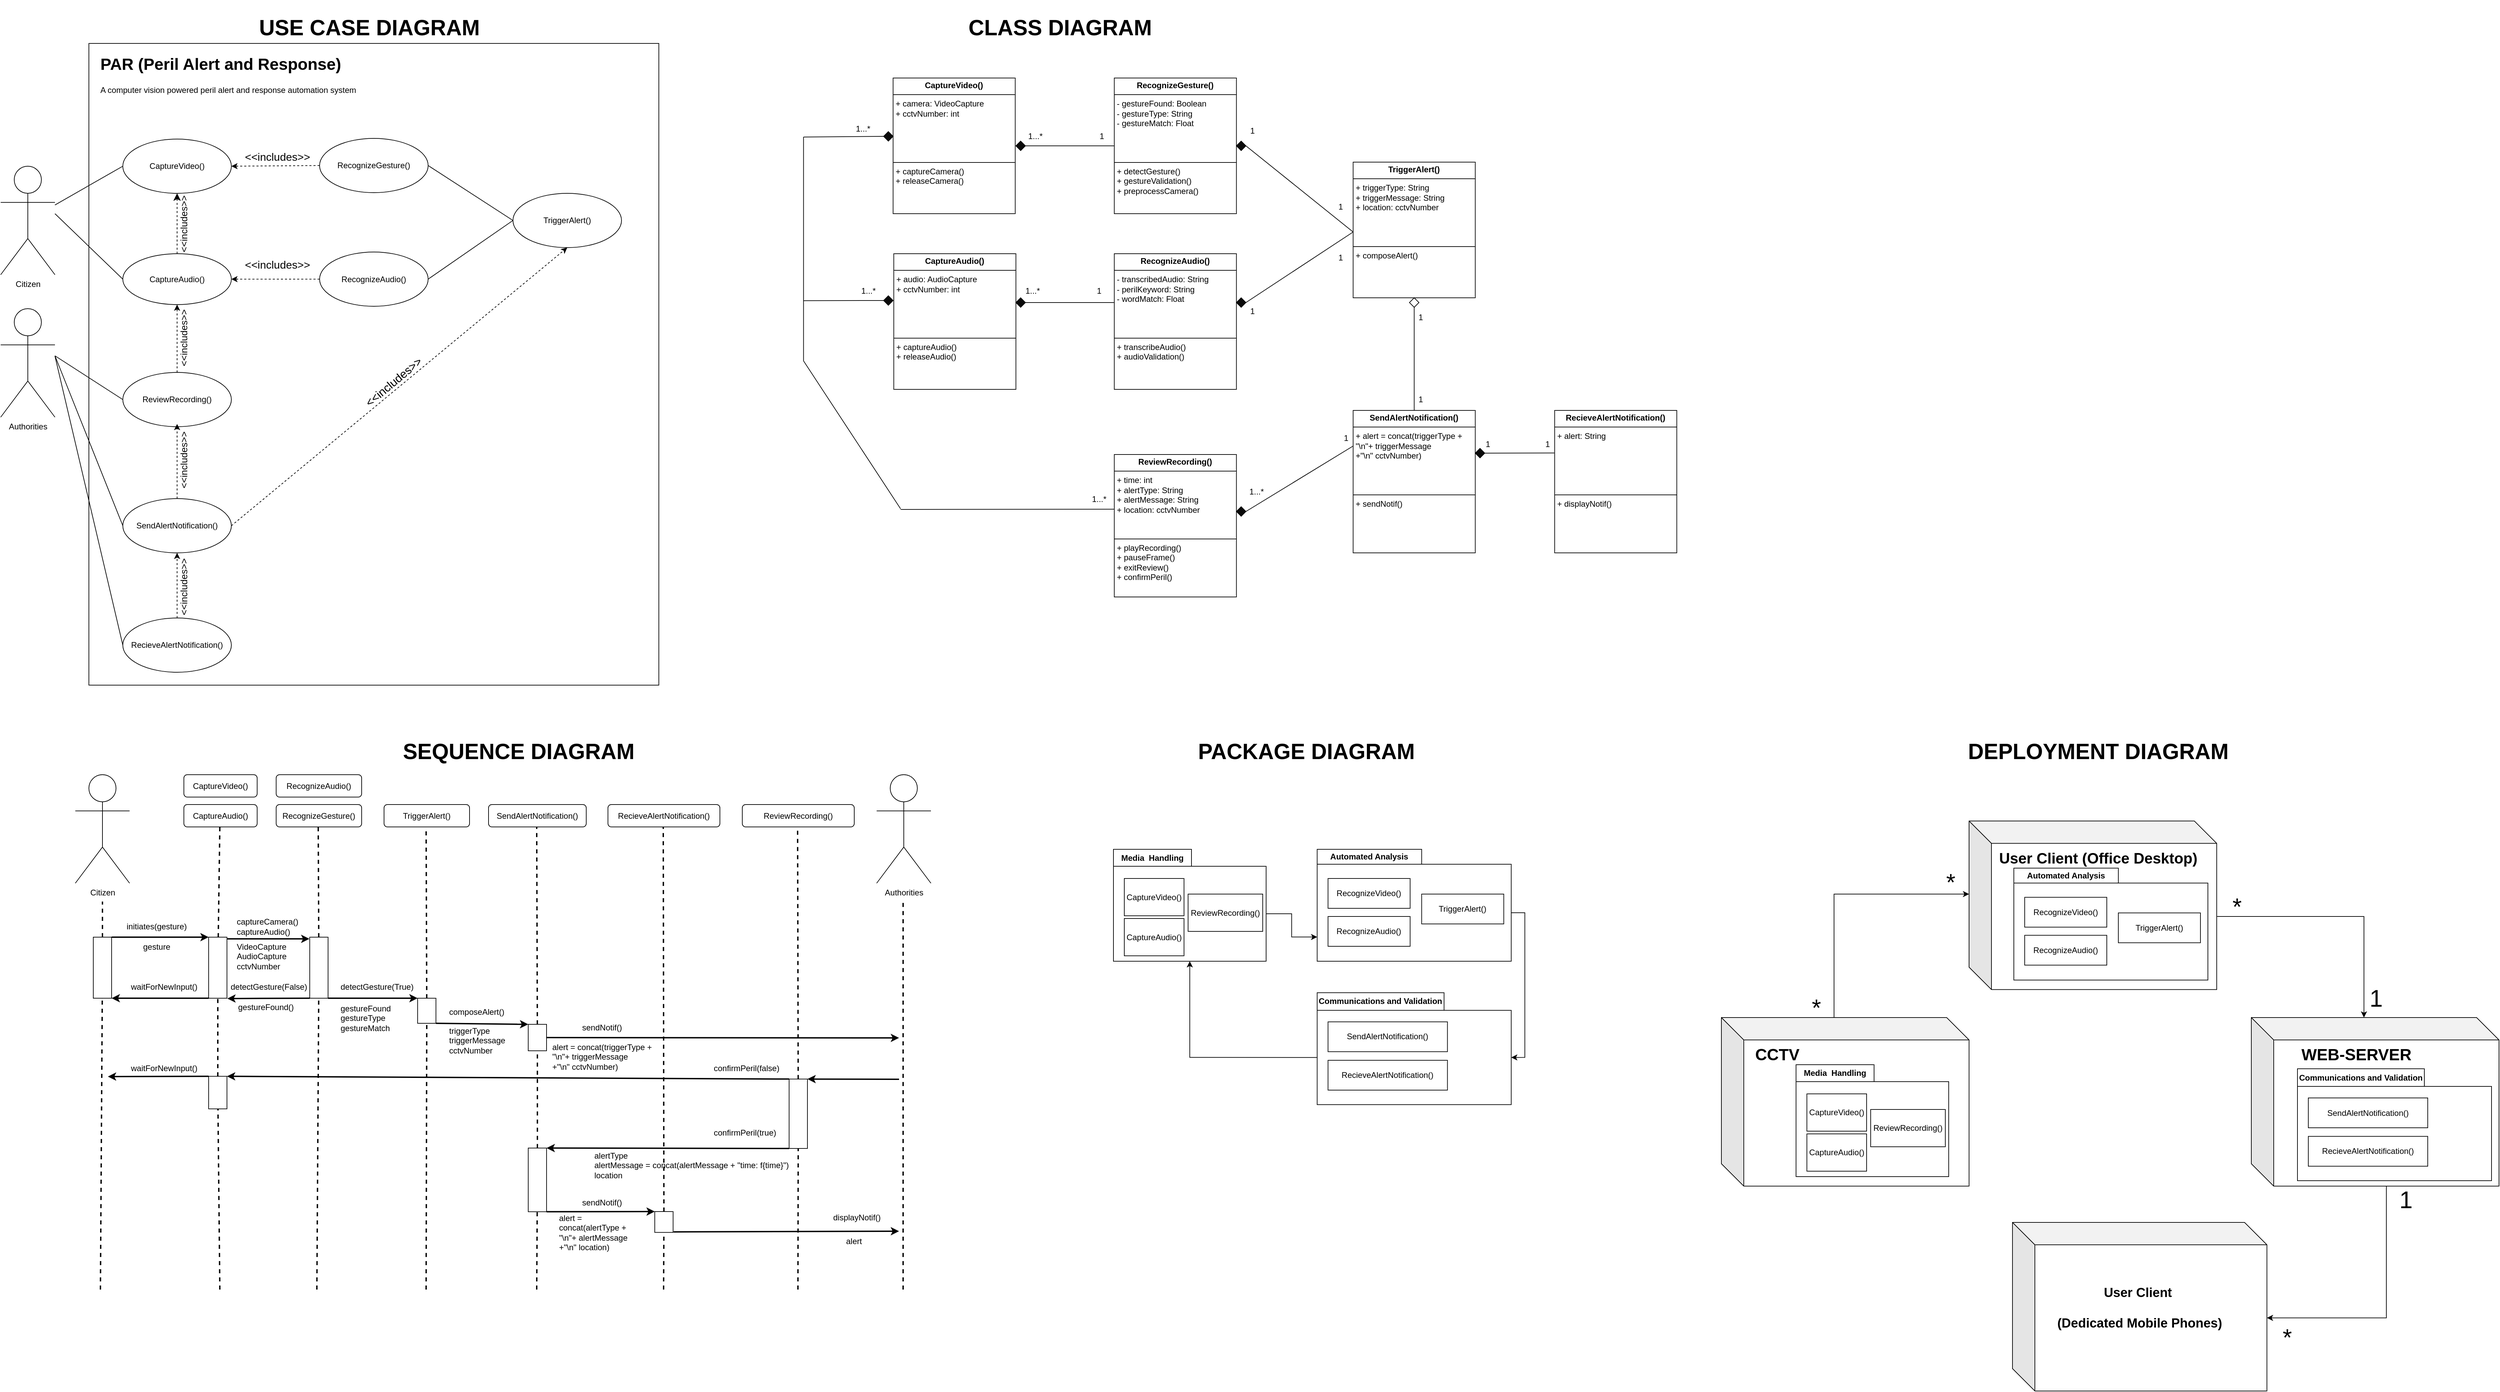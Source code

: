 <mxfile version="24.5.4" type="github">
  <diagram name="Page-1" id="aL-JDZuz1ci5aaFKHha2">
    <mxGraphModel dx="3003" dy="1546" grid="1" gridSize="11" guides="1" tooltips="1" connect="1" arrows="1" fold="1" page="1" pageScale="1" pageWidth="850" pageHeight="1100" math="0" shadow="0">
      <root>
        <mxCell id="0" />
        <mxCell id="1" parent="0" />
        <mxCell id="zNkDvXEw-0MPoxfva-Qb-19" value="" style="rounded=0;whiteSpace=wrap;html=1;" parent="1" vertex="1">
          <mxGeometry x="190" y="99" width="840" height="946" as="geometry" />
        </mxCell>
        <mxCell id="zNkDvXEw-0MPoxfva-Qb-1" value="Citizen&lt;div&gt;&lt;br&gt;&lt;/div&gt;" style="shape=umlActor;verticalLabelPosition=bottom;verticalAlign=top;html=1;outlineConnect=0;" parent="1" vertex="1">
          <mxGeometry x="60" y="280" width="80" height="160" as="geometry" />
        </mxCell>
        <mxCell id="zNkDvXEw-0MPoxfva-Qb-2" value="CaptureVideo()" style="ellipse;whiteSpace=wrap;html=1;" parent="1" vertex="1">
          <mxGeometry x="240" y="240" width="160" height="80" as="geometry" />
        </mxCell>
        <mxCell id="zNkDvXEw-0MPoxfva-Qb-3" value="&lt;div&gt;Authorities&lt;/div&gt;" style="shape=umlActor;verticalLabelPosition=bottom;verticalAlign=top;html=1;outlineConnect=0;" parent="1" vertex="1">
          <mxGeometry x="60" y="490" width="80" height="160" as="geometry" />
        </mxCell>
        <mxCell id="zNkDvXEw-0MPoxfva-Qb-4" value="RecognizeGesture()" style="ellipse;whiteSpace=wrap;html=1;" parent="1" vertex="1">
          <mxGeometry x="530" y="239" width="160" height="80" as="geometry" />
        </mxCell>
        <mxCell id="zNkDvXEw-0MPoxfva-Qb-5" value="TriggerAlert()" style="ellipse;whiteSpace=wrap;html=1;" parent="1" vertex="1">
          <mxGeometry x="815" y="320" width="160" height="80" as="geometry" />
        </mxCell>
        <mxCell id="zNkDvXEw-0MPoxfva-Qb-6" value="SendAlertNotification()" style="ellipse;whiteSpace=wrap;html=1;" parent="1" vertex="1">
          <mxGeometry x="240" y="770" width="160" height="80" as="geometry" />
        </mxCell>
        <mxCell id="zNkDvXEw-0MPoxfva-Qb-7" value="ReviewRecording()" style="ellipse;whiteSpace=wrap;html=1;" parent="1" vertex="1">
          <mxGeometry x="240" y="584" width="160" height="80" as="geometry" />
        </mxCell>
        <mxCell id="zNkDvXEw-0MPoxfva-Qb-8" value="" style="endArrow=none;html=1;rounded=0;entryX=0;entryY=0.5;entryDx=0;entryDy=0;" parent="1" source="zNkDvXEw-0MPoxfva-Qb-1" target="zNkDvXEw-0MPoxfva-Qb-2" edge="1">
          <mxGeometry width="50" height="50" relative="1" as="geometry">
            <mxPoint x="170" y="460" as="sourcePoint" />
            <mxPoint x="220" y="410" as="targetPoint" />
          </mxGeometry>
        </mxCell>
        <mxCell id="zNkDvXEw-0MPoxfva-Qb-10" value="" style="endArrow=classic;html=1;rounded=0;dashed=1;exitX=0;exitY=0.5;exitDx=0;exitDy=0;entryX=1;entryY=0.5;entryDx=0;entryDy=0;" parent="1" source="zNkDvXEw-0MPoxfva-Qb-4" target="zNkDvXEw-0MPoxfva-Qb-2" edge="1">
          <mxGeometry width="50" height="50" relative="1" as="geometry">
            <mxPoint x="370" y="460" as="sourcePoint" />
            <mxPoint x="310" y="450" as="targetPoint" />
          </mxGeometry>
        </mxCell>
        <mxCell id="zNkDvXEw-0MPoxfva-Qb-12" value="&lt;font style=&quot;font-size: 16px;&quot;&gt;&amp;lt;&amp;lt;includes&amp;gt;&amp;gt;&lt;/font&gt;" style="text;html=1;align=center;verticalAlign=middle;whiteSpace=wrap;rounded=0;rotation=0;" parent="1" vertex="1">
          <mxGeometry x="438" y="251" width="60" height="30" as="geometry" />
        </mxCell>
        <mxCell id="zNkDvXEw-0MPoxfva-Qb-14" value="" style="endArrow=classic;html=1;rounded=0;dashed=1;exitX=1;exitY=0.5;exitDx=0;exitDy=0;entryX=0.5;entryY=1;entryDx=0;entryDy=0;" parent="1" source="zNkDvXEw-0MPoxfva-Qb-6" target="zNkDvXEw-0MPoxfva-Qb-5" edge="1">
          <mxGeometry width="50" height="50" relative="1" as="geometry">
            <mxPoint x="820" y="560" as="sourcePoint" />
            <mxPoint x="900" y="370" as="targetPoint" />
          </mxGeometry>
        </mxCell>
        <mxCell id="zNkDvXEw-0MPoxfva-Qb-15" value="&lt;font style=&quot;font-size: 17px;&quot;&gt;&amp;lt;&amp;lt;includes&amp;gt;&amp;gt;&lt;/font&gt;" style="text;html=1;align=center;verticalAlign=middle;whiteSpace=wrap;rounded=0;rotation=-40;" parent="1" vertex="1">
          <mxGeometry x="609.5" y="584" width="60" height="30" as="geometry" />
        </mxCell>
        <mxCell id="zNkDvXEw-0MPoxfva-Qb-16" value="" style="endArrow=none;html=1;rounded=0;entryX=0;entryY=0.5;entryDx=0;entryDy=0;" parent="1" target="zNkDvXEw-0MPoxfva-Qb-7" edge="1">
          <mxGeometry width="50" height="50" relative="1" as="geometry">
            <mxPoint x="140" y="559.5" as="sourcePoint" />
            <mxPoint x="240" y="559.5" as="targetPoint" />
          </mxGeometry>
        </mxCell>
        <mxCell id="zNkDvXEw-0MPoxfva-Qb-18" value="&lt;h1 style=&quot;margin-top: 0px;&quot;&gt;PAR (Peril Alert and Response)&lt;/h1&gt;&lt;p&gt;A computer vision powered peril alert and response automation system&lt;/p&gt;" style="text;html=1;whiteSpace=wrap;overflow=hidden;rounded=0;" parent="1" vertex="1">
          <mxGeometry x="205" y="109" width="420" height="89" as="geometry" />
        </mxCell>
        <mxCell id="zNkDvXEw-0MPoxfva-Qb-26" value="" style="endArrow=none;html=1;rounded=0;entryX=0;entryY=0.5;entryDx=0;entryDy=0;" parent="1" target="zNkDvXEw-0MPoxfva-Qb-6" edge="1">
          <mxGeometry width="50" height="50" relative="1" as="geometry">
            <mxPoint x="140" y="559.5" as="sourcePoint" />
            <mxPoint x="270" y="559.84" as="targetPoint" />
          </mxGeometry>
        </mxCell>
        <mxCell id="zNkDvXEw-0MPoxfva-Qb-27" value="" style="endArrow=none;html=1;rounded=0;entryX=0;entryY=0.5;entryDx=0;entryDy=0;exitX=1;exitY=0.5;exitDx=0;exitDy=0;" parent="1" source="zNkDvXEw-0MPoxfva-Qb-4" target="zNkDvXEw-0MPoxfva-Qb-5" edge="1">
          <mxGeometry width="50" height="50" relative="1" as="geometry">
            <mxPoint x="690" y="359" as="sourcePoint" />
            <mxPoint x="790" y="359" as="targetPoint" />
          </mxGeometry>
        </mxCell>
        <mxCell id="zNkDvXEw-0MPoxfva-Qb-34" value="&lt;p style=&quot;margin:0px;margin-top:4px;text-align:center;&quot;&gt;&lt;b&gt;CaptureVideo()&lt;/b&gt;&lt;/p&gt;&lt;hr size=&quot;1&quot; style=&quot;border-style:solid;&quot;&gt;&lt;p style=&quot;margin:0px;margin-left:4px;&quot;&gt;+ camera: VideoCapture&lt;/p&gt;&lt;p style=&quot;margin:0px;margin-left:4px;&quot;&gt;+ cctvNumber: int&lt;/p&gt;&lt;p style=&quot;margin:0px;margin-left:4px;&quot;&gt;&lt;br&gt;&lt;/p&gt;&lt;p style=&quot;margin:0px;margin-left:4px;&quot;&gt;&lt;br&gt;&lt;/p&gt;&lt;p style=&quot;margin:0px;margin-left:4px;&quot;&gt;&lt;br&gt;&lt;/p&gt;&lt;p style=&quot;margin:0px;margin-left:4px;&quot;&gt;&lt;br&gt;&lt;/p&gt;&lt;hr size=&quot;1&quot; style=&quot;border-style:solid;&quot;&gt;&lt;p style=&quot;margin:0px;margin-left:4px;&quot;&gt;+ captureCamera()&lt;/p&gt;&lt;p style=&quot;margin:0px;margin-left:4px;&quot;&gt;+ releaseCamera()&lt;/p&gt;&lt;p style=&quot;margin:0px;margin-left:4px;&quot;&gt;&lt;br&gt;&lt;/p&gt;" style="verticalAlign=top;align=left;overflow=fill;html=1;whiteSpace=wrap;" parent="1" vertex="1">
          <mxGeometry x="1375.25" y="150" width="180" height="200" as="geometry" />
        </mxCell>
        <mxCell id="zNkDvXEw-0MPoxfva-Qb-35" value="&lt;p style=&quot;margin:0px;margin-top:4px;text-align:center;&quot;&gt;&lt;b&gt;RecognizeGesture()&lt;/b&gt;&lt;/p&gt;&lt;hr size=&quot;1&quot; style=&quot;border-style:solid;&quot;&gt;&lt;p style=&quot;margin:0px;margin-left:4px;&quot;&gt;- gestureFound: Boolean&lt;/p&gt;&lt;p style=&quot;margin:0px;margin-left:4px;&quot;&gt;- gestureType: String&lt;/p&gt;&lt;p style=&quot;margin:0px;margin-left:4px;&quot;&gt;- gestureMatch: Float&lt;/p&gt;&lt;p style=&quot;margin:0px;margin-left:4px;&quot;&gt;&lt;br&gt;&lt;/p&gt;&lt;p style=&quot;margin:0px;margin-left:4px;&quot;&gt;&lt;br&gt;&lt;/p&gt;&lt;p style=&quot;margin:0px;margin-left:4px;&quot;&gt;&lt;br&gt;&lt;/p&gt;&lt;hr size=&quot;1&quot; style=&quot;border-style:solid;&quot;&gt;&lt;p style=&quot;margin:0px;margin-left:4px;&quot;&gt;+ detectGesture()&lt;/p&gt;&lt;p style=&quot;margin:0px;margin-left:4px;&quot;&gt;+ gestureValidation()&lt;/p&gt;&lt;p style=&quot;margin:0px;margin-left:4px;&quot;&gt;+ preprocessCamera()&lt;/p&gt;" style="verticalAlign=top;align=left;overflow=fill;html=1;whiteSpace=wrap;" parent="1" vertex="1">
          <mxGeometry x="1701.25" y="150" width="180" height="200" as="geometry" />
        </mxCell>
        <mxCell id="zNkDvXEw-0MPoxfva-Qb-36" value="&lt;p style=&quot;margin:0px;margin-top:4px;text-align:center;&quot;&gt;&lt;b&gt;TriggerAlert()&lt;/b&gt;&lt;/p&gt;&lt;hr size=&quot;1&quot; style=&quot;border-style:solid;&quot;&gt;&lt;p style=&quot;margin:0px;margin-left:4px;&quot;&gt;+ triggerType: String&lt;/p&gt;&lt;p style=&quot;margin:0px;margin-left:4px;&quot;&gt;+ triggerMessage: String&lt;/p&gt;&lt;p style=&quot;margin:0px;margin-left:4px;&quot;&gt;+ location: cctvNumber&lt;/p&gt;&lt;p style=&quot;margin:0px;margin-left:4px;&quot;&gt;&lt;br&gt;&lt;/p&gt;&lt;p style=&quot;margin:0px;margin-left:4px;&quot;&gt;&lt;br&gt;&lt;/p&gt;&lt;p style=&quot;margin:0px;margin-left:4px;&quot;&gt;&lt;br&gt;&lt;/p&gt;&lt;hr size=&quot;1&quot; style=&quot;border-style:solid;&quot;&gt;&lt;p style=&quot;margin:0px;margin-left:4px;&quot;&gt;+ composeAlert()&lt;/p&gt;" style="verticalAlign=top;align=left;overflow=fill;html=1;whiteSpace=wrap;" parent="1" vertex="1">
          <mxGeometry x="2053.25" y="274" width="180" height="200" as="geometry" />
        </mxCell>
        <mxCell id="zNkDvXEw-0MPoxfva-Qb-37" value="&lt;p style=&quot;margin:0px;margin-top:4px;text-align:center;&quot;&gt;&lt;b&gt;ReviewRecording()&lt;/b&gt;&lt;/p&gt;&lt;hr size=&quot;1&quot; style=&quot;border-style:solid;&quot;&gt;&lt;p style=&quot;margin:0px;margin-left:4px;&quot;&gt;+ time: int&amp;nbsp;&lt;/p&gt;&lt;p style=&quot;margin:0px;margin-left:4px;&quot;&gt;+ alertType: String&lt;/p&gt;&lt;p style=&quot;margin:0px;margin-left:4px;&quot;&gt;+ alertMessage: String&lt;/p&gt;&lt;p style=&quot;margin:0px;margin-left:4px;&quot;&gt;+ location: cctvNumber&lt;/p&gt;&lt;p style=&quot;margin:0px;margin-left:4px;&quot;&gt;&lt;br&gt;&lt;/p&gt;&lt;p style=&quot;margin:0px;margin-left:4px;&quot;&gt;&lt;br&gt;&lt;/p&gt;&lt;hr size=&quot;1&quot; style=&quot;border-style:solid;&quot;&gt;&lt;p style=&quot;margin:0px;margin-left:4px;&quot;&gt;+ playRecording()&lt;/p&gt;&lt;p style=&quot;margin:0px;margin-left:4px;&quot;&gt;+ pauseFrame()&lt;/p&gt;&lt;p style=&quot;margin:0px;margin-left:4px;&quot;&gt;+ exitReview()&lt;/p&gt;&lt;p style=&quot;margin:0px;margin-left:4px;&quot;&gt;+ confirmPeril()&lt;/p&gt;" style="verticalAlign=top;align=left;overflow=fill;html=1;whiteSpace=wrap;" parent="1" vertex="1">
          <mxGeometry x="1701.25" y="705" width="180" height="210" as="geometry" />
        </mxCell>
        <mxCell id="zNkDvXEw-0MPoxfva-Qb-38" value="&lt;p style=&quot;margin:0px;margin-top:4px;text-align:center;&quot;&gt;&lt;b&gt;SendAlertNotification()&lt;/b&gt;&lt;/p&gt;&lt;hr size=&quot;1&quot; style=&quot;border-style:solid;&quot;&gt;&lt;p style=&quot;margin:0px;margin-left:4px;&quot;&gt;+&amp;nbsp;&lt;span style=&quot;background-color: initial;&quot;&gt;alert = concat(triggerType + &quot;\n&quot;+ triggerMessage +&quot;\n&quot;&amp;nbsp;cctvNumber)&lt;/span&gt;&lt;/p&gt;&lt;p style=&quot;margin:0px;margin-left:4px;&quot;&gt;&lt;br&gt;&lt;/p&gt;&lt;p style=&quot;margin:0px;margin-left:4px;&quot;&gt;&lt;br&gt;&lt;/p&gt;&lt;p style=&quot;margin:0px;margin-left:4px;&quot;&gt;&lt;br&gt;&lt;/p&gt;&lt;hr size=&quot;1&quot; style=&quot;border-style:solid;&quot;&gt;&lt;p style=&quot;margin:0px;margin-left:4px;&quot;&gt;+ sendNotif()&lt;/p&gt;" style="verticalAlign=top;align=left;overflow=fill;html=1;whiteSpace=wrap;" parent="1" vertex="1">
          <mxGeometry x="2053.25" y="640" width="180" height="210" as="geometry" />
        </mxCell>
        <mxCell id="y9oXXeaEZjahYlWShwd--1" style="edgeStyle=none;curved=1;rounded=0;orthogonalLoop=1;jettySize=auto;html=1;exitX=0.5;exitY=0;exitDx=0;exitDy=0;entryX=0.5;entryY=1;entryDx=0;entryDy=0;fontSize=12;startSize=8;endSize=8;dashed=1;" edge="1" parent="1" source="bf3cndLaWeig58qqCTea-2" target="zNkDvXEw-0MPoxfva-Qb-2">
          <mxGeometry relative="1" as="geometry" />
        </mxCell>
        <mxCell id="bf3cndLaWeig58qqCTea-2" value="CaptureAudio()" style="ellipse;whiteSpace=wrap;html=1;" parent="1" vertex="1">
          <mxGeometry x="240" y="409" width="160" height="75" as="geometry" />
        </mxCell>
        <mxCell id="bf3cndLaWeig58qqCTea-3" value="RecognizeAudio()" style="ellipse;whiteSpace=wrap;html=1;" parent="1" vertex="1">
          <mxGeometry x="530" y="406.5" width="160" height="80" as="geometry" />
        </mxCell>
        <mxCell id="bf3cndLaWeig58qqCTea-4" value="" style="endArrow=none;html=1;rounded=0;entryX=0;entryY=0.5;entryDx=0;entryDy=0;" parent="1" target="bf3cndLaWeig58qqCTea-2" edge="1">
          <mxGeometry width="50" height="50" relative="1" as="geometry">
            <mxPoint x="140" y="350" as="sourcePoint" />
            <mxPoint x="230" y="510" as="targetPoint" />
          </mxGeometry>
        </mxCell>
        <mxCell id="bf3cndLaWeig58qqCTea-5" value="" style="endArrow=classic;html=1;rounded=0;dashed=1;exitX=0;exitY=0.5;exitDx=0;exitDy=0;entryX=1;entryY=0.5;entryDx=0;entryDy=0;" parent="1" source="bf3cndLaWeig58qqCTea-3" target="bf3cndLaWeig58qqCTea-2" edge="1">
          <mxGeometry width="50" height="50" relative="1" as="geometry">
            <mxPoint x="380" y="560" as="sourcePoint" />
            <mxPoint x="320" y="550" as="targetPoint" />
          </mxGeometry>
        </mxCell>
        <mxCell id="bf3cndLaWeig58qqCTea-7" value="" style="endArrow=none;html=1;rounded=0;entryX=0;entryY=0.5;entryDx=0;entryDy=0;exitX=1;exitY=0.5;exitDx=0;exitDy=0;" parent="1" source="bf3cndLaWeig58qqCTea-3" target="zNkDvXEw-0MPoxfva-Qb-5" edge="1">
          <mxGeometry width="50" height="50" relative="1" as="geometry">
            <mxPoint x="700" y="369" as="sourcePoint" />
            <mxPoint x="830" y="370" as="targetPoint" />
          </mxGeometry>
        </mxCell>
        <mxCell id="bf3cndLaWeig58qqCTea-8" value="&lt;font style=&quot;font-size: 16px;&quot;&gt;&amp;lt;&amp;lt;includes&amp;gt;&amp;gt;&lt;/font&gt;" style="text;html=1;align=center;verticalAlign=middle;whiteSpace=wrap;rounded=0;rotation=0;" parent="1" vertex="1">
          <mxGeometry x="438" y="410" width="60" height="30" as="geometry" />
        </mxCell>
        <mxCell id="BThqMrL_MY4lzb3ycv1S-1" value="&lt;p style=&quot;margin:0px;margin-top:4px;text-align:center;&quot;&gt;&lt;b&gt;CaptureAudio()&lt;/b&gt;&lt;/p&gt;&lt;hr size=&quot;1&quot; style=&quot;border-style:solid;&quot;&gt;&lt;p style=&quot;margin:0px;margin-left:4px;&quot;&gt;+ audio: AudioCapture&lt;/p&gt;&lt;p style=&quot;margin:0px;margin-left:4px;&quot;&gt;+ cctvNumber: int&lt;/p&gt;&lt;p style=&quot;margin:0px;margin-left:4px;&quot;&gt;&lt;br&gt;&lt;/p&gt;&lt;p style=&quot;margin:0px;margin-left:4px;&quot;&gt;&lt;br&gt;&lt;/p&gt;&lt;p style=&quot;margin:0px;margin-left:4px;&quot;&gt;&lt;br&gt;&lt;/p&gt;&lt;p style=&quot;margin:0px;margin-left:4px;&quot;&gt;&lt;br&gt;&lt;/p&gt;&lt;hr size=&quot;1&quot; style=&quot;border-style:solid;&quot;&gt;&lt;p style=&quot;margin:0px;margin-left:4px;&quot;&gt;+ captureAudio()&lt;/p&gt;&lt;p style=&quot;margin:0px;margin-left:4px;&quot;&gt;+ releaseAudio()&lt;/p&gt;&lt;p style=&quot;margin:0px;margin-left:4px;&quot;&gt;&lt;br&gt;&lt;/p&gt;" style="verticalAlign=top;align=left;overflow=fill;html=1;whiteSpace=wrap;" parent="1" vertex="1">
          <mxGeometry x="1376.25" y="409" width="180" height="200" as="geometry" />
        </mxCell>
        <mxCell id="BThqMrL_MY4lzb3ycv1S-2" value="&lt;p style=&quot;margin:0px;margin-top:4px;text-align:center;&quot;&gt;&lt;b&gt;RecognizeAudio()&lt;/b&gt;&lt;/p&gt;&lt;hr size=&quot;1&quot; style=&quot;border-style:solid;&quot;&gt;&lt;p style=&quot;margin:0px;margin-left:4px;&quot;&gt;- transcribedAudio: String&lt;/p&gt;&lt;p style=&quot;margin:0px;margin-left:4px;&quot;&gt;- perilKeyword: String&lt;/p&gt;&lt;p style=&quot;margin:0px;margin-left:4px;&quot;&gt;- wordMatch: Float&lt;/p&gt;&lt;p style=&quot;margin:0px;margin-left:4px;&quot;&gt;&lt;br&gt;&lt;/p&gt;&lt;p style=&quot;margin:0px;margin-left:4px;&quot;&gt;&lt;br&gt;&lt;/p&gt;&lt;p style=&quot;margin:0px;margin-left:4px;&quot;&gt;&lt;br&gt;&lt;/p&gt;&lt;hr size=&quot;1&quot; style=&quot;border-style:solid;&quot;&gt;&lt;p style=&quot;margin:0px;margin-left:4px;&quot;&gt;+ transcribeAudio()&lt;/p&gt;&lt;p style=&quot;margin:0px;margin-left:4px;&quot;&gt;+ audioValidation()&lt;/p&gt;&lt;p style=&quot;margin:0px;margin-left:4px;&quot;&gt;&lt;br&gt;&lt;/p&gt;" style="verticalAlign=top;align=left;overflow=fill;html=1;whiteSpace=wrap;" parent="1" vertex="1">
          <mxGeometry x="1701.25" y="409" width="180" height="200" as="geometry" />
        </mxCell>
        <mxCell id="BThqMrL_MY4lzb3ycv1S-3" value="RecieveAlertNotification()" style="ellipse;whiteSpace=wrap;html=1;" parent="1" vertex="1">
          <mxGeometry x="240" y="946" width="160" height="80" as="geometry" />
        </mxCell>
        <mxCell id="BThqMrL_MY4lzb3ycv1S-5" value="" style="endArrow=none;html=1;rounded=0;entryX=0;entryY=0.5;entryDx=0;entryDy=0;" parent="1" target="BThqMrL_MY4lzb3ycv1S-3" edge="1">
          <mxGeometry width="50" height="50" relative="1" as="geometry">
            <mxPoint x="140" y="560" as="sourcePoint" />
            <mxPoint x="250" y="720" as="targetPoint" />
          </mxGeometry>
        </mxCell>
        <mxCell id="BThqMrL_MY4lzb3ycv1S-6" value="" style="endArrow=classic;html=1;rounded=0;dashed=1;exitX=0.5;exitY=0;exitDx=0;exitDy=0;entryX=0.5;entryY=1;entryDx=0;entryDy=0;" parent="1" source="BThqMrL_MY4lzb3ycv1S-3" target="zNkDvXEw-0MPoxfva-Qb-6" edge="1">
          <mxGeometry width="50" height="50" relative="1" as="geometry">
            <mxPoint x="410" y="720" as="sourcePoint" />
            <mxPoint x="863" y="358" as="targetPoint" />
          </mxGeometry>
        </mxCell>
        <mxCell id="BThqMrL_MY4lzb3ycv1S-7" value="&lt;font style=&quot;font-size: 14px;&quot;&gt;&amp;lt;&amp;lt;includes&amp;gt;&amp;gt;&lt;/font&gt;" style="text;html=1;align=center;verticalAlign=middle;whiteSpace=wrap;rounded=0;rotation=-90;" parent="1" vertex="1">
          <mxGeometry x="300" y="885" width="60" height="30" as="geometry" />
        </mxCell>
        <mxCell id="BThqMrL_MY4lzb3ycv1S-9" value="" style="endArrow=classic;html=1;rounded=0;dashed=1;exitX=0.5;exitY=0;exitDx=0;exitDy=0;entryX=0.5;entryY=1;entryDx=0;entryDy=0;" parent="1" source="zNkDvXEw-0MPoxfva-Qb-7" target="bf3cndLaWeig58qqCTea-2" edge="1">
          <mxGeometry width="50" height="50" relative="1" as="geometry">
            <mxPoint x="520" y="525" as="sourcePoint" />
            <mxPoint x="400" y="525" as="targetPoint" />
          </mxGeometry>
        </mxCell>
        <mxCell id="BThqMrL_MY4lzb3ycv1S-10" value="&lt;font style=&quot;font-size: 14px;&quot;&gt;&amp;lt;&amp;lt;includes&amp;gt;&amp;gt;&lt;/font&gt;" style="text;html=1;align=center;verticalAlign=middle;whiteSpace=wrap;rounded=0;rotation=-90;" parent="1" vertex="1">
          <mxGeometry x="300" y="518" width="60" height="30" as="geometry" />
        </mxCell>
        <mxCell id="BThqMrL_MY4lzb3ycv1S-14" value="&lt;p style=&quot;margin:0px;margin-top:4px;text-align:center;&quot;&gt;&lt;b&gt;RecieveAlertNotification()&lt;/b&gt;&lt;/p&gt;&lt;hr size=&quot;1&quot; style=&quot;border-style:solid;&quot;&gt;&lt;p style=&quot;margin:0px;margin-left:4px;&quot;&gt;+ alert: String&lt;/p&gt;&lt;p style=&quot;margin:0px;margin-left:4px;&quot;&gt;&lt;br&gt;&lt;/p&gt;&lt;p style=&quot;margin:0px;margin-left:4px;&quot;&gt;&lt;br&gt;&lt;/p&gt;&lt;p style=&quot;margin:0px;margin-left:4px;&quot;&gt;&lt;br&gt;&lt;/p&gt;&lt;p style=&quot;margin:0px;margin-left:4px;&quot;&gt;&lt;br&gt;&lt;/p&gt;&lt;p style=&quot;margin:0px;margin-left:4px;&quot;&gt;&lt;br&gt;&lt;/p&gt;&lt;hr size=&quot;1&quot; style=&quot;border-style:solid;&quot;&gt;&lt;p style=&quot;margin:0px;margin-left:4px;&quot;&gt;+ displayNotif()&lt;/p&gt;" style="verticalAlign=top;align=left;overflow=fill;html=1;whiteSpace=wrap;" parent="1" vertex="1">
          <mxGeometry x="2350.25" y="640" width="180" height="210" as="geometry" />
        </mxCell>
        <mxCell id="BThqMrL_MY4lzb3ycv1S-17" value="" style="rhombus;whiteSpace=wrap;html=1;fillColor=#0A0A0A;" parent="1" vertex="1">
          <mxGeometry x="1556.25" y="243" width="14" height="14" as="geometry" />
        </mxCell>
        <mxCell id="BThqMrL_MY4lzb3ycv1S-22" value="" style="endArrow=none;html=1;rounded=0;entryX=0;entryY=0.5;entryDx=0;entryDy=0;exitX=1;exitY=0.5;exitDx=0;exitDy=0;" parent="1" source="BThqMrL_MY4lzb3ycv1S-17" target="zNkDvXEw-0MPoxfva-Qb-35" edge="1">
          <mxGeometry width="50" height="50" relative="1" as="geometry">
            <mxPoint x="1591.25" y="282" as="sourcePoint" />
            <mxPoint x="1641.25" y="232" as="targetPoint" />
          </mxGeometry>
        </mxCell>
        <mxCell id="BThqMrL_MY4lzb3ycv1S-23" value="" style="rhombus;whiteSpace=wrap;html=1;fillColor=#0A0A0A;" parent="1" vertex="1">
          <mxGeometry x="1556.25" y="474" width="14" height="14" as="geometry" />
        </mxCell>
        <mxCell id="BThqMrL_MY4lzb3ycv1S-24" value="" style="endArrow=none;html=1;rounded=0;entryX=0;entryY=0.5;entryDx=0;entryDy=0;exitX=1;exitY=0.5;exitDx=0;exitDy=0;" parent="1" source="BThqMrL_MY4lzb3ycv1S-23" edge="1">
          <mxGeometry width="50" height="50" relative="1" as="geometry">
            <mxPoint x="1591.25" y="513" as="sourcePoint" />
            <mxPoint x="1701.25" y="481" as="targetPoint" />
          </mxGeometry>
        </mxCell>
        <mxCell id="BThqMrL_MY4lzb3ycv1S-25" value="" style="rhombus;whiteSpace=wrap;html=1;fillColor=#0A0A0A;" parent="1" vertex="1">
          <mxGeometry x="1881.25" y="243" width="14" height="14" as="geometry" />
        </mxCell>
        <mxCell id="BThqMrL_MY4lzb3ycv1S-26" value="" style="endArrow=none;html=1;rounded=0;entryX=0;entryY=0.5;entryDx=0;entryDy=0;exitX=1;exitY=0.5;exitDx=0;exitDy=0;" parent="1" source="BThqMrL_MY4lzb3ycv1S-25" edge="1">
          <mxGeometry width="50" height="50" relative="1" as="geometry">
            <mxPoint x="1943.25" y="409" as="sourcePoint" />
            <mxPoint x="2053.25" y="377" as="targetPoint" />
          </mxGeometry>
        </mxCell>
        <mxCell id="BThqMrL_MY4lzb3ycv1S-27" value="" style="rhombus;whiteSpace=wrap;html=1;fillColor=#0A0A0A;" parent="1" vertex="1">
          <mxGeometry x="1881.25" y="474" width="14" height="14" as="geometry" />
        </mxCell>
        <mxCell id="BThqMrL_MY4lzb3ycv1S-28" value="" style="endArrow=none;html=1;rounded=0;exitX=1;exitY=0.5;exitDx=0;exitDy=0;entryX=0;entryY=0.515;entryDx=0;entryDy=0;entryPerimeter=0;" parent="1" source="BThqMrL_MY4lzb3ycv1S-27" target="zNkDvXEw-0MPoxfva-Qb-36" edge="1">
          <mxGeometry width="50" height="50" relative="1" as="geometry">
            <mxPoint x="1972.25" y="520" as="sourcePoint" />
            <mxPoint x="2053.25" y="375" as="targetPoint" />
          </mxGeometry>
        </mxCell>
        <mxCell id="BThqMrL_MY4lzb3ycv1S-29" value="" style="endArrow=none;html=1;rounded=0;exitX=1;exitY=0.5;exitDx=0;exitDy=0;entryX=0;entryY=0.25;entryDx=0;entryDy=0;" parent="1" source="BThqMrL_MY4lzb3ycv1S-30" target="zNkDvXEw-0MPoxfva-Qb-38" edge="1">
          <mxGeometry width="50" height="50" relative="1" as="geometry">
            <mxPoint x="1906.25" y="796" as="sourcePoint" />
            <mxPoint x="2064.25" y="692" as="targetPoint" />
          </mxGeometry>
        </mxCell>
        <mxCell id="BThqMrL_MY4lzb3ycv1S-30" value="" style="rhombus;whiteSpace=wrap;html=1;fillColor=#0A0A0A;" parent="1" vertex="1">
          <mxGeometry x="1881.25" y="782" width="14" height="14" as="geometry" />
        </mxCell>
        <mxCell id="BThqMrL_MY4lzb3ycv1S-31" value="" style="rhombus;whiteSpace=wrap;html=1;fillColor=none;" parent="1" vertex="1">
          <mxGeometry x="2136.25" y="474" width="14" height="14" as="geometry" />
        </mxCell>
        <mxCell id="BThqMrL_MY4lzb3ycv1S-32" value="" style="endArrow=none;html=1;rounded=0;exitX=0.5;exitY=0;exitDx=0;exitDy=0;entryX=0.5;entryY=1;entryDx=0;entryDy=0;" parent="1" source="zNkDvXEw-0MPoxfva-Qb-38" target="BThqMrL_MY4lzb3ycv1S-31" edge="1">
          <mxGeometry width="50" height="50" relative="1" as="geometry">
            <mxPoint x="1906.25" y="800" as="sourcePoint" />
            <mxPoint x="2075.25" y="704" as="targetPoint" />
          </mxGeometry>
        </mxCell>
        <mxCell id="BThqMrL_MY4lzb3ycv1S-33" value="" style="rhombus;whiteSpace=wrap;html=1;fillColor=#0A0A0A;" parent="1" vertex="1">
          <mxGeometry x="2233.25" y="696" width="14" height="14" as="geometry" />
        </mxCell>
        <mxCell id="BThqMrL_MY4lzb3ycv1S-35" value="" style="endArrow=none;html=1;rounded=0;exitX=1;exitY=0.5;exitDx=0;exitDy=0;entryX=-0.003;entryY=0.299;entryDx=0;entryDy=0;entryPerimeter=0;" parent="1" source="BThqMrL_MY4lzb3ycv1S-33" target="BThqMrL_MY4lzb3ycv1S-14" edge="1">
          <mxGeometry width="50" height="50" relative="1" as="geometry">
            <mxPoint x="1906.25" y="800" as="sourcePoint" />
            <mxPoint x="2064.25" y="704" as="targetPoint" />
          </mxGeometry>
        </mxCell>
        <mxCell id="BThqMrL_MY4lzb3ycv1S-36" value="" style="endArrow=none;html=1;rounded=0;entryX=-0.002;entryY=0.384;entryDx=0;entryDy=0;entryPerimeter=0;" parent="1" target="zNkDvXEw-0MPoxfva-Qb-37" edge="1">
          <mxGeometry width="50" height="50" relative="1" as="geometry">
            <mxPoint x="1386.25" y="786" as="sourcePoint" />
            <mxPoint x="1599.25" y="741" as="targetPoint" />
          </mxGeometry>
        </mxCell>
        <mxCell id="BThqMrL_MY4lzb3ycv1S-37" value="" style="endArrow=none;html=1;rounded=0;" parent="1" edge="1">
          <mxGeometry width="50" height="50" relative="1" as="geometry">
            <mxPoint x="1243.25" y="567" as="sourcePoint" />
            <mxPoint x="1386.25" y="785" as="targetPoint" />
          </mxGeometry>
        </mxCell>
        <mxCell id="BThqMrL_MY4lzb3ycv1S-38" value="" style="endArrow=none;html=1;rounded=0;" parent="1" edge="1">
          <mxGeometry width="50" height="50" relative="1" as="geometry">
            <mxPoint x="1243.25" y="237" as="sourcePoint" />
            <mxPoint x="1243.25" y="567" as="targetPoint" />
          </mxGeometry>
        </mxCell>
        <mxCell id="BThqMrL_MY4lzb3ycv1S-39" value="" style="endArrow=none;html=1;rounded=0;entryX=0;entryY=0.5;entryDx=0;entryDy=0;" parent="1" target="BThqMrL_MY4lzb3ycv1S-42" edge="1">
          <mxGeometry width="50" height="50" relative="1" as="geometry">
            <mxPoint x="1243.25" y="237" as="sourcePoint" />
            <mxPoint x="1353.25" y="237" as="targetPoint" />
          </mxGeometry>
        </mxCell>
        <mxCell id="BThqMrL_MY4lzb3ycv1S-40" value="" style="endArrow=none;html=1;rounded=0;entryX=0;entryY=0.5;entryDx=0;entryDy=0;" parent="1" target="BThqMrL_MY4lzb3ycv1S-41" edge="1">
          <mxGeometry width="50" height="50" relative="1" as="geometry">
            <mxPoint x="1243.25" y="478.2" as="sourcePoint" />
            <mxPoint x="1353.25" y="478.2" as="targetPoint" />
          </mxGeometry>
        </mxCell>
        <mxCell id="BThqMrL_MY4lzb3ycv1S-41" value="" style="rhombus;whiteSpace=wrap;html=1;fillColor=#0A0A0A;" parent="1" vertex="1">
          <mxGeometry x="1361.25" y="471" width="14" height="14" as="geometry" />
        </mxCell>
        <mxCell id="BThqMrL_MY4lzb3ycv1S-42" value="" style="rhombus;whiteSpace=wrap;html=1;fillColor=#0A0A0A;" parent="1" vertex="1">
          <mxGeometry x="1361.25" y="229" width="14" height="14" as="geometry" />
        </mxCell>
        <mxCell id="BThqMrL_MY4lzb3ycv1S-43" value="1...*" style="text;html=1;align=center;verticalAlign=middle;whiteSpace=wrap;rounded=0;" parent="1" vertex="1">
          <mxGeometry x="1555.25" y="221" width="60" height="30" as="geometry" />
        </mxCell>
        <mxCell id="BThqMrL_MY4lzb3ycv1S-44" value="1" style="text;html=1;align=center;verticalAlign=middle;whiteSpace=wrap;rounded=0;" parent="1" vertex="1">
          <mxGeometry x="1661.25" y="221" width="44" height="30" as="geometry" />
        </mxCell>
        <mxCell id="BThqMrL_MY4lzb3ycv1S-45" value="1...*" style="text;html=1;align=center;verticalAlign=middle;whiteSpace=wrap;rounded=0;" parent="1" vertex="1">
          <mxGeometry x="1551.25" y="449" width="60" height="30" as="geometry" />
        </mxCell>
        <mxCell id="BThqMrL_MY4lzb3ycv1S-46" value="1" style="text;html=1;align=center;verticalAlign=middle;whiteSpace=wrap;rounded=0;" parent="1" vertex="1">
          <mxGeometry x="1657.25" y="449" width="44" height="30" as="geometry" />
        </mxCell>
        <mxCell id="BThqMrL_MY4lzb3ycv1S-47" value="1" style="text;html=1;align=center;verticalAlign=middle;whiteSpace=wrap;rounded=0;" parent="1" vertex="1">
          <mxGeometry x="2123.25" y="488" width="60" height="30" as="geometry" />
        </mxCell>
        <mxCell id="BThqMrL_MY4lzb3ycv1S-48" value="1" style="text;html=1;align=center;verticalAlign=middle;whiteSpace=wrap;rounded=0;" parent="1" vertex="1">
          <mxGeometry x="2123.25" y="609" width="60" height="30" as="geometry" />
        </mxCell>
        <mxCell id="BThqMrL_MY4lzb3ycv1S-49" value="1" style="text;html=1;align=center;verticalAlign=middle;whiteSpace=wrap;rounded=0;" parent="1" vertex="1">
          <mxGeometry x="2222.25" y="675" width="60" height="30" as="geometry" />
        </mxCell>
        <mxCell id="BThqMrL_MY4lzb3ycv1S-50" value="1" style="text;html=1;align=center;verticalAlign=middle;whiteSpace=wrap;rounded=0;" parent="1" vertex="1">
          <mxGeometry x="2310.25" y="675" width="60" height="30" as="geometry" />
        </mxCell>
        <mxCell id="BThqMrL_MY4lzb3ycv1S-51" value="1" style="text;html=1;align=center;verticalAlign=middle;whiteSpace=wrap;rounded=0;" parent="1" vertex="1">
          <mxGeometry x="2013.25" y="666" width="60" height="30" as="geometry" />
        </mxCell>
        <mxCell id="BThqMrL_MY4lzb3ycv1S-52" value="1...*" style="text;html=1;align=center;verticalAlign=middle;whiteSpace=wrap;rounded=0;" parent="1" vertex="1">
          <mxGeometry x="1881.25" y="745" width="60" height="30" as="geometry" />
        </mxCell>
        <mxCell id="BThqMrL_MY4lzb3ycv1S-53" value="1...*" style="text;html=1;align=center;verticalAlign=middle;whiteSpace=wrap;rounded=0;" parent="1" vertex="1">
          <mxGeometry x="1649.25" y="756" width="60" height="30" as="geometry" />
        </mxCell>
        <mxCell id="BThqMrL_MY4lzb3ycv1S-54" value="1...*" style="text;html=1;align=center;verticalAlign=middle;whiteSpace=wrap;rounded=0;" parent="1" vertex="1">
          <mxGeometry x="1309.25" y="449" width="60" height="30" as="geometry" />
        </mxCell>
        <mxCell id="BThqMrL_MY4lzb3ycv1S-55" value="1...*" style="text;html=1;align=center;verticalAlign=middle;whiteSpace=wrap;rounded=0;" parent="1" vertex="1">
          <mxGeometry x="1301.25" y="210" width="60" height="30" as="geometry" />
        </mxCell>
        <mxCell id="BThqMrL_MY4lzb3ycv1S-56" value="1" style="text;html=1;align=center;verticalAlign=middle;whiteSpace=wrap;rounded=0;" parent="1" vertex="1">
          <mxGeometry x="1883.25" y="213" width="44" height="30" as="geometry" />
        </mxCell>
        <mxCell id="BThqMrL_MY4lzb3ycv1S-57" value="1" style="text;html=1;align=center;verticalAlign=middle;whiteSpace=wrap;rounded=0;" parent="1" vertex="1">
          <mxGeometry x="2013.25" y="325" width="44" height="30" as="geometry" />
        </mxCell>
        <mxCell id="BThqMrL_MY4lzb3ycv1S-59" value="1" style="text;html=1;align=center;verticalAlign=middle;whiteSpace=wrap;rounded=0;" parent="1" vertex="1">
          <mxGeometry x="1883.25" y="479" width="44" height="30" as="geometry" />
        </mxCell>
        <mxCell id="BThqMrL_MY4lzb3ycv1S-60" value="1" style="text;html=1;align=center;verticalAlign=middle;whiteSpace=wrap;rounded=0;" parent="1" vertex="1">
          <mxGeometry x="2013.25" y="400" width="44" height="30" as="geometry" />
        </mxCell>
        <mxCell id="BThqMrL_MY4lzb3ycv1S-61" value="&lt;div&gt;Authorities&lt;/div&gt;" style="shape=umlActor;verticalLabelPosition=bottom;verticalAlign=top;html=1;outlineConnect=0;" parent="1" vertex="1">
          <mxGeometry x="1351" y="1177" width="80" height="160" as="geometry" />
        </mxCell>
        <mxCell id="BThqMrL_MY4lzb3ycv1S-62" value="Citizen&lt;div&gt;&lt;br&gt;&lt;/div&gt;" style="shape=umlActor;verticalLabelPosition=bottom;verticalAlign=top;html=1;outlineConnect=0;" parent="1" vertex="1">
          <mxGeometry x="170" y="1177" width="80" height="160" as="geometry" />
        </mxCell>
        <mxCell id="BThqMrL_MY4lzb3ycv1S-65" value="CaptureVideo()" style="rounded=1;whiteSpace=wrap;html=1;" parent="1" vertex="1">
          <mxGeometry x="330" y="1177" width="108" height="33" as="geometry" />
        </mxCell>
        <mxCell id="BThqMrL_MY4lzb3ycv1S-67" value="CaptureAudio()" style="rounded=1;whiteSpace=wrap;html=1;" parent="1" vertex="1">
          <mxGeometry x="330" y="1221" width="108" height="33" as="geometry" />
        </mxCell>
        <mxCell id="BThqMrL_MY4lzb3ycv1S-68" value="RecognizeGesture()" style="rounded=1;whiteSpace=wrap;html=1;" parent="1" vertex="1">
          <mxGeometry x="466" y="1221" width="126" height="33" as="geometry" />
        </mxCell>
        <mxCell id="BThqMrL_MY4lzb3ycv1S-69" value="RecognizeAudio()" style="rounded=1;whiteSpace=wrap;html=1;" parent="1" vertex="1">
          <mxGeometry x="466" y="1177" width="126" height="33" as="geometry" />
        </mxCell>
        <mxCell id="BThqMrL_MY4lzb3ycv1S-70" value="TriggerAlert()" style="rounded=1;whiteSpace=wrap;html=1;" parent="1" vertex="1">
          <mxGeometry x="625" y="1221" width="126" height="33" as="geometry" />
        </mxCell>
        <mxCell id="BThqMrL_MY4lzb3ycv1S-71" value="SendAlertNotification()" style="rounded=1;whiteSpace=wrap;html=1;" parent="1" vertex="1">
          <mxGeometry x="779" y="1221" width="144" height="33" as="geometry" />
        </mxCell>
        <mxCell id="BThqMrL_MY4lzb3ycv1S-72" value="RecieveAlertNotification()" style="rounded=1;whiteSpace=wrap;html=1;" parent="1" vertex="1">
          <mxGeometry x="955" y="1221" width="165" height="33" as="geometry" />
        </mxCell>
        <mxCell id="fngXT9jK4NcwK-JuSyqX-1" value="ReviewRecording()" style="rounded=1;whiteSpace=wrap;html=1;" parent="1" vertex="1">
          <mxGeometry x="1153" y="1221" width="165" height="33" as="geometry" />
        </mxCell>
        <mxCell id="fngXT9jK4NcwK-JuSyqX-2" value="" style="endArrow=none;dashed=1;html=1;strokeWidth=2;rounded=0;" parent="1" source="fngXT9jK4NcwK-JuSyqX-10" edge="1">
          <mxGeometry width="50" height="50" relative="1" as="geometry">
            <mxPoint x="210" y="1859" as="sourcePoint" />
            <mxPoint x="210" y="1364" as="targetPoint" />
          </mxGeometry>
        </mxCell>
        <mxCell id="fngXT9jK4NcwK-JuSyqX-3" value="" style="endArrow=none;dashed=1;html=1;strokeWidth=2;rounded=0;" parent="1" source="fngXT9jK4NcwK-JuSyqX-12" edge="1">
          <mxGeometry width="50" height="50" relative="1" as="geometry">
            <mxPoint x="383" y="1859" as="sourcePoint" />
            <mxPoint x="383" y="1254" as="targetPoint" />
          </mxGeometry>
        </mxCell>
        <mxCell id="fngXT9jK4NcwK-JuSyqX-4" value="" style="endArrow=none;dashed=1;html=1;strokeWidth=2;rounded=0;" parent="1" source="fngXT9jK4NcwK-JuSyqX-14" edge="1">
          <mxGeometry width="50" height="50" relative="1" as="geometry">
            <mxPoint x="528" y="1859" as="sourcePoint" />
            <mxPoint x="528" y="1254" as="targetPoint" />
          </mxGeometry>
        </mxCell>
        <mxCell id="fngXT9jK4NcwK-JuSyqX-5" value="" style="endArrow=none;dashed=1;html=1;strokeWidth=2;rounded=0;" parent="1" source="fngXT9jK4NcwK-JuSyqX-17" edge="1">
          <mxGeometry width="50" height="50" relative="1" as="geometry">
            <mxPoint x="687" y="1859" as="sourcePoint" />
            <mxPoint x="687" y="1254" as="targetPoint" />
          </mxGeometry>
        </mxCell>
        <mxCell id="fngXT9jK4NcwK-JuSyqX-6" value="" style="endArrow=none;dashed=1;html=1;strokeWidth=2;rounded=0;" parent="1" source="fngXT9jK4NcwK-JuSyqX-19" edge="1">
          <mxGeometry width="50" height="50" relative="1" as="geometry">
            <mxPoint x="850" y="1859" as="sourcePoint" />
            <mxPoint x="850" y="1254" as="targetPoint" />
          </mxGeometry>
        </mxCell>
        <mxCell id="fngXT9jK4NcwK-JuSyqX-7" value="" style="endArrow=none;dashed=1;html=1;strokeWidth=2;rounded=0;" parent="1" source="fngXT9jK4NcwK-JuSyqX-21" edge="1">
          <mxGeometry width="50" height="50" relative="1" as="geometry">
            <mxPoint x="1037" y="1859" as="sourcePoint" />
            <mxPoint x="1036.5" y="1254" as="targetPoint" />
          </mxGeometry>
        </mxCell>
        <mxCell id="fngXT9jK4NcwK-JuSyqX-8" value="" style="endArrow=none;dashed=1;html=1;strokeWidth=2;rounded=0;" parent="1" source="fngXT9jK4NcwK-JuSyqX-22" edge="1">
          <mxGeometry width="50" height="50" relative="1" as="geometry">
            <mxPoint x="1235" y="1859" as="sourcePoint" />
            <mxPoint x="1234.5" y="1254" as="targetPoint" />
          </mxGeometry>
        </mxCell>
        <mxCell id="fngXT9jK4NcwK-JuSyqX-9" value="" style="endArrow=none;dashed=1;html=1;strokeWidth=2;rounded=0;" parent="1" edge="1">
          <mxGeometry width="50" height="50" relative="1" as="geometry">
            <mxPoint x="1390" y="1936" as="sourcePoint" />
            <mxPoint x="1390" y="1364" as="targetPoint" />
          </mxGeometry>
        </mxCell>
        <mxCell id="fngXT9jK4NcwK-JuSyqX-11" value="" style="endArrow=none;dashed=1;html=1;strokeWidth=2;rounded=0;" parent="1" target="fngXT9jK4NcwK-JuSyqX-10" edge="1">
          <mxGeometry width="50" height="50" relative="1" as="geometry">
            <mxPoint x="207" y="1936" as="sourcePoint" />
            <mxPoint x="210" y="1364" as="targetPoint" />
          </mxGeometry>
        </mxCell>
        <mxCell id="fngXT9jK4NcwK-JuSyqX-10" value="" style="rounded=0;whiteSpace=wrap;html=1;rotation=90;" parent="1" vertex="1">
          <mxGeometry x="165" y="1448" width="90" height="27" as="geometry" />
        </mxCell>
        <mxCell id="fngXT9jK4NcwK-JuSyqX-13" value="" style="endArrow=none;dashed=1;html=1;strokeWidth=2;rounded=0;" parent="1" source="fngXT9jK4NcwK-JuSyqX-43" target="fngXT9jK4NcwK-JuSyqX-12" edge="1">
          <mxGeometry width="50" height="50" relative="1" as="geometry">
            <mxPoint x="383" y="1859" as="sourcePoint" />
            <mxPoint x="383" y="1254" as="targetPoint" />
          </mxGeometry>
        </mxCell>
        <mxCell id="fngXT9jK4NcwK-JuSyqX-12" value="" style="rounded=0;whiteSpace=wrap;html=1;rotation=90;" parent="1" vertex="1">
          <mxGeometry x="335" y="1448" width="90" height="27" as="geometry" />
        </mxCell>
        <mxCell id="fngXT9jK4NcwK-JuSyqX-15" value="" style="endArrow=none;dashed=1;html=1;strokeWidth=2;rounded=0;" parent="1" target="fngXT9jK4NcwK-JuSyqX-14" edge="1">
          <mxGeometry width="50" height="50" relative="1" as="geometry">
            <mxPoint x="526" y="1936" as="sourcePoint" />
            <mxPoint x="528" y="1254" as="targetPoint" />
          </mxGeometry>
        </mxCell>
        <mxCell id="fngXT9jK4NcwK-JuSyqX-14" value="" style="rounded=0;whiteSpace=wrap;html=1;rotation=90;" parent="1" vertex="1">
          <mxGeometry x="484" y="1448" width="90" height="27" as="geometry" />
        </mxCell>
        <mxCell id="fngXT9jK4NcwK-JuSyqX-18" value="" style="endArrow=none;dashed=1;html=1;strokeWidth=2;rounded=0;" parent="1" target="fngXT9jK4NcwK-JuSyqX-17" edge="1">
          <mxGeometry width="50" height="50" relative="1" as="geometry">
            <mxPoint x="687" y="1936" as="sourcePoint" />
            <mxPoint x="687" y="1254" as="targetPoint" />
          </mxGeometry>
        </mxCell>
        <mxCell id="fngXT9jK4NcwK-JuSyqX-17" value="" style="rounded=0;whiteSpace=wrap;html=1;rotation=90;" parent="1" vertex="1">
          <mxGeometry x="669.5" y="1511.5" width="37" height="27" as="geometry" />
        </mxCell>
        <mxCell id="fngXT9jK4NcwK-JuSyqX-20" value="" style="endArrow=none;dashed=1;html=1;strokeWidth=2;rounded=0;" parent="1" source="fngXT9jK4NcwK-JuSyqX-36" target="fngXT9jK4NcwK-JuSyqX-19" edge="1">
          <mxGeometry width="50" height="50" relative="1" as="geometry">
            <mxPoint x="850" y="1859" as="sourcePoint" />
            <mxPoint x="850" y="1254" as="targetPoint" />
          </mxGeometry>
        </mxCell>
        <mxCell id="fngXT9jK4NcwK-JuSyqX-19" value="" style="rounded=0;whiteSpace=wrap;html=1;rotation=90;" parent="1" vertex="1">
          <mxGeometry x="831.5" y="1551" width="39" height="27" as="geometry" />
        </mxCell>
        <mxCell id="fngXT9jK4NcwK-JuSyqX-23" value="" style="endArrow=none;dashed=1;html=1;strokeWidth=2;rounded=0;" parent="1" target="fngXT9jK4NcwK-JuSyqX-21" edge="1">
          <mxGeometry width="50" height="50" relative="1" as="geometry">
            <mxPoint x="1037" y="1936" as="sourcePoint" />
            <mxPoint x="1036.5" y="1312" as="targetPoint" />
          </mxGeometry>
        </mxCell>
        <mxCell id="fngXT9jK4NcwK-JuSyqX-21" value="" style="rounded=0;whiteSpace=wrap;html=1;rotation=90;" parent="1" vertex="1">
          <mxGeometry x="1022.13" y="1822.88" width="30.75" height="27" as="geometry" />
        </mxCell>
        <mxCell id="fngXT9jK4NcwK-JuSyqX-24" value="" style="endArrow=none;dashed=1;html=1;strokeWidth=2;rounded=0;" parent="1" target="fngXT9jK4NcwK-JuSyqX-22" edge="1">
          <mxGeometry width="50" height="50" relative="1" as="geometry">
            <mxPoint x="1235" y="1936" as="sourcePoint" />
            <mxPoint x="1234.5" y="1254" as="targetPoint" />
          </mxGeometry>
        </mxCell>
        <mxCell id="fngXT9jK4NcwK-JuSyqX-22" value="" style="rounded=0;whiteSpace=wrap;html=1;rotation=90;" parent="1" vertex="1">
          <mxGeometry x="1184.34" y="1663.33" width="102.3" height="27" as="geometry" />
        </mxCell>
        <mxCell id="fngXT9jK4NcwK-JuSyqX-25" value="" style="endArrow=classic;html=1;rounded=0;exitX=0;exitY=0;exitDx=0;exitDy=0;entryX=0;entryY=1;entryDx=0;entryDy=0;strokeWidth=2;" parent="1" source="fngXT9jK4NcwK-JuSyqX-10" target="fngXT9jK4NcwK-JuSyqX-12" edge="1">
          <mxGeometry width="50" height="50" relative="1" as="geometry">
            <mxPoint x="460" y="1546" as="sourcePoint" />
            <mxPoint x="510" y="1496" as="targetPoint" />
          </mxGeometry>
        </mxCell>
        <mxCell id="fngXT9jK4NcwK-JuSyqX-26" value="" style="endArrow=classic;html=1;rounded=0;exitX=0;exitY=0;exitDx=0;exitDy=0;strokeWidth=2;" parent="1" edge="1">
          <mxGeometry width="50" height="50" relative="1" as="geometry">
            <mxPoint x="394" y="1419" as="sourcePoint" />
            <mxPoint x="515" y="1419" as="targetPoint" />
          </mxGeometry>
        </mxCell>
        <mxCell id="fngXT9jK4NcwK-JuSyqX-27" value="" style="endArrow=classic;html=1;rounded=0;exitX=1;exitY=1;exitDx=0;exitDy=0;strokeWidth=2;" parent="1" source="fngXT9jK4NcwK-JuSyqX-14" edge="1">
          <mxGeometry width="50" height="50" relative="1" as="geometry">
            <mxPoint x="440" y="1540" as="sourcePoint" />
            <mxPoint x="394" y="1507" as="targetPoint" />
          </mxGeometry>
        </mxCell>
        <mxCell id="fngXT9jK4NcwK-JuSyqX-28" value="" style="endArrow=classic;html=1;rounded=0;exitX=1;exitY=1;exitDx=0;exitDy=0;strokeWidth=2;entryX=1;entryY=0;entryDx=0;entryDy=0;" parent="1" source="fngXT9jK4NcwK-JuSyqX-12" target="fngXT9jK4NcwK-JuSyqX-10" edge="1">
          <mxGeometry width="50" height="50" relative="1" as="geometry">
            <mxPoint x="361" y="1507" as="sourcePoint" />
            <mxPoint x="240" y="1508" as="targetPoint" />
          </mxGeometry>
        </mxCell>
        <mxCell id="fngXT9jK4NcwK-JuSyqX-29" value="" style="endArrow=classic;html=1;rounded=0;strokeWidth=2;exitX=1;exitY=0;exitDx=0;exitDy=0;entryX=0;entryY=1;entryDx=0;entryDy=0;" parent="1" source="fngXT9jK4NcwK-JuSyqX-14" target="fngXT9jK4NcwK-JuSyqX-17" edge="1">
          <mxGeometry width="50" height="50" relative="1" as="geometry">
            <mxPoint x="559" y="1507" as="sourcePoint" />
            <mxPoint x="669" y="1507" as="targetPoint" />
          </mxGeometry>
        </mxCell>
        <mxCell id="fngXT9jK4NcwK-JuSyqX-30" value="" style="endArrow=classic;html=1;rounded=0;strokeWidth=2;exitX=1;exitY=0;exitDx=0;exitDy=0;entryX=0;entryY=1;entryDx=0;entryDy=0;" parent="1" source="fngXT9jK4NcwK-JuSyqX-17" target="fngXT9jK4NcwK-JuSyqX-19" edge="1">
          <mxGeometry width="50" height="50" relative="1" as="geometry">
            <mxPoint x="713" y="1595" as="sourcePoint" />
            <mxPoint x="844" y="1595" as="targetPoint" />
          </mxGeometry>
        </mxCell>
        <mxCell id="fngXT9jK4NcwK-JuSyqX-31" value="" style="endArrow=classic;html=1;rounded=0;strokeWidth=2;exitX=0.5;exitY=0;exitDx=0;exitDy=0;" parent="1" source="fngXT9jK4NcwK-JuSyqX-19" edge="1">
          <mxGeometry width="50" height="50" relative="1" as="geometry">
            <mxPoint x="889" y="1602.5" as="sourcePoint" />
            <mxPoint x="1384" y="1565" as="targetPoint" />
          </mxGeometry>
        </mxCell>
        <mxCell id="fngXT9jK4NcwK-JuSyqX-33" value="" style="endArrow=classic;html=1;rounded=0;strokeWidth=2;entryX=0;entryY=0;entryDx=0;entryDy=0;" parent="1" target="fngXT9jK4NcwK-JuSyqX-22" edge="1">
          <mxGeometry width="50" height="50" relative="1" as="geometry">
            <mxPoint x="1384" y="1626" as="sourcePoint" />
            <mxPoint x="1241" y="1659" as="targetPoint" />
          </mxGeometry>
        </mxCell>
        <mxCell id="fngXT9jK4NcwK-JuSyqX-35" value="" style="endArrow=classic;html=1;rounded=0;strokeWidth=2;exitX=0;exitY=1;exitDx=0;exitDy=0;entryX=0;entryY=0;entryDx=0;entryDy=0;" parent="1" source="fngXT9jK4NcwK-JuSyqX-22" target="fngXT9jK4NcwK-JuSyqX-43" edge="1">
          <mxGeometry width="50" height="50" relative="1" as="geometry">
            <mxPoint x="1222" y="1613.57" as="sourcePoint" />
            <mxPoint x="394" y="1609" as="targetPoint" />
          </mxGeometry>
        </mxCell>
        <mxCell id="fngXT9jK4NcwK-JuSyqX-38" value="" style="endArrow=classic;html=1;rounded=0;strokeWidth=2;exitX=1;exitY=1;exitDx=0;exitDy=0;entryX=0;entryY=0;entryDx=0;entryDy=0;" parent="1" source="fngXT9jK4NcwK-JuSyqX-22" target="fngXT9jK4NcwK-JuSyqX-36" edge="1">
          <mxGeometry width="50" height="50" relative="1" as="geometry">
            <mxPoint x="1195.37" y="1692" as="sourcePoint" />
            <mxPoint x="867" y="1689" as="targetPoint" />
          </mxGeometry>
        </mxCell>
        <mxCell id="fngXT9jK4NcwK-JuSyqX-39" value="" style="endArrow=none;dashed=1;html=1;strokeWidth=2;rounded=0;" parent="1" target="fngXT9jK4NcwK-JuSyqX-36" edge="1">
          <mxGeometry width="50" height="50" relative="1" as="geometry">
            <mxPoint x="850" y="1936" as="sourcePoint" />
            <mxPoint x="851" y="1636" as="targetPoint" />
          </mxGeometry>
        </mxCell>
        <mxCell id="fngXT9jK4NcwK-JuSyqX-36" value="" style="rounded=0;whiteSpace=wrap;html=1;rotation=90;" parent="1" vertex="1">
          <mxGeometry x="804.09" y="1760.82" width="93.86" height="27" as="geometry" />
        </mxCell>
        <mxCell id="fngXT9jK4NcwK-JuSyqX-40" value="" style="endArrow=classic;html=1;rounded=0;strokeWidth=2;exitX=1;exitY=0;exitDx=0;exitDy=0;entryX=0;entryY=1;entryDx=0;entryDy=0;" parent="1" source="fngXT9jK4NcwK-JuSyqX-36" target="fngXT9jK4NcwK-JuSyqX-21" edge="1">
          <mxGeometry width="50" height="50" relative="1" as="geometry">
            <mxPoint x="1233" y="1775" as="sourcePoint" />
            <mxPoint x="875" y="1775" as="targetPoint" />
          </mxGeometry>
        </mxCell>
        <mxCell id="fngXT9jK4NcwK-JuSyqX-41" value="" style="endArrow=classic;html=1;rounded=0;strokeWidth=2;exitX=1;exitY=0;exitDx=0;exitDy=0;" parent="1" edge="1">
          <mxGeometry width="50" height="50" relative="1" as="geometry">
            <mxPoint x="1051.75" y="1851" as="sourcePoint" />
            <mxPoint x="1384" y="1850" as="targetPoint" />
          </mxGeometry>
        </mxCell>
        <mxCell id="fngXT9jK4NcwK-JuSyqX-44" value="" style="endArrow=none;dashed=1;html=1;strokeWidth=2;rounded=0;" parent="1" target="fngXT9jK4NcwK-JuSyqX-43" edge="1">
          <mxGeometry width="50" height="50" relative="1" as="geometry">
            <mxPoint x="383" y="1936" as="sourcePoint" />
            <mxPoint x="380" y="1507" as="targetPoint" />
          </mxGeometry>
        </mxCell>
        <mxCell id="fngXT9jK4NcwK-JuSyqX-43" value="" style="rounded=0;whiteSpace=wrap;html=1;rotation=90;" parent="1" vertex="1">
          <mxGeometry x="356" y="1632.12" width="48" height="27" as="geometry" />
        </mxCell>
        <mxCell id="fngXT9jK4NcwK-JuSyqX-45" value="" style="endArrow=classic;html=1;rounded=0;exitX=0;exitY=1;exitDx=0;exitDy=0;strokeWidth=2;" parent="1" source="fngXT9jK4NcwK-JuSyqX-43" edge="1">
          <mxGeometry width="50" height="50" relative="1" as="geometry">
            <mxPoint x="362" y="1606" as="sourcePoint" />
            <mxPoint x="218" y="1622" as="targetPoint" />
          </mxGeometry>
        </mxCell>
        <mxCell id="fngXT9jK4NcwK-JuSyqX-46" value="initiates(gesture)" style="text;html=1;align=center;verticalAlign=middle;whiteSpace=wrap;rounded=0;" parent="1" vertex="1">
          <mxGeometry x="260" y="1386" width="60" height="30" as="geometry" />
        </mxCell>
        <mxCell id="fngXT9jK4NcwK-JuSyqX-47" value="captureCamera()&lt;div&gt;captureAudio()&lt;/div&gt;" style="text;html=1;align=left;verticalAlign=middle;whiteSpace=wrap;rounded=0;" parent="1" vertex="1">
          <mxGeometry x="406" y="1386" width="60" height="30" as="geometry" />
        </mxCell>
        <mxCell id="fngXT9jK4NcwK-JuSyqX-49" value="VideoCapture&lt;div&gt;AudioCapture&lt;/div&gt;&lt;div&gt;cctvNumber&lt;/div&gt;" style="text;html=1;align=left;verticalAlign=middle;whiteSpace=wrap;rounded=0;" parent="1" vertex="1">
          <mxGeometry x="406" y="1430" width="87" height="30" as="geometry" />
        </mxCell>
        <mxCell id="fngXT9jK4NcwK-JuSyqX-50" value="detectGesture(True)" style="text;html=1;align=left;verticalAlign=middle;whiteSpace=wrap;rounded=0;" parent="1" vertex="1">
          <mxGeometry x="559" y="1475" width="60" height="30" as="geometry" />
        </mxCell>
        <mxCell id="fngXT9jK4NcwK-JuSyqX-51" value="detectGesture(False)" style="text;html=1;align=left;verticalAlign=middle;whiteSpace=wrap;rounded=0;" parent="1" vertex="1">
          <mxGeometry x="397" y="1475" width="60" height="30" as="geometry" />
        </mxCell>
        <mxCell id="fngXT9jK4NcwK-JuSyqX-52" value="gestureFound&lt;div&gt;gestureType&lt;/div&gt;&lt;div&gt;gestureMatch&lt;/div&gt;" style="text;html=1;align=left;verticalAlign=middle;whiteSpace=wrap;rounded=0;" parent="1" vertex="1">
          <mxGeometry x="559" y="1521" width="88" height="30" as="geometry" />
        </mxCell>
        <mxCell id="fngXT9jK4NcwK-JuSyqX-53" value="gestureFound()" style="text;html=1;align=left;verticalAlign=middle;whiteSpace=wrap;rounded=0;" parent="1" vertex="1">
          <mxGeometry x="408" y="1505" width="87" height="30" as="geometry" />
        </mxCell>
        <mxCell id="fngXT9jK4NcwK-JuSyqX-54" value="gesture" style="text;html=1;align=center;verticalAlign=middle;whiteSpace=wrap;rounded=0;" parent="1" vertex="1">
          <mxGeometry x="260" y="1416" width="60" height="30" as="geometry" />
        </mxCell>
        <mxCell id="fngXT9jK4NcwK-JuSyqX-56" value="waitForNewInput()" style="text;html=1;align=left;verticalAlign=middle;whiteSpace=wrap;rounded=0;" parent="1" vertex="1">
          <mxGeometry x="250" y="1475" width="60" height="30" as="geometry" />
        </mxCell>
        <mxCell id="fngXT9jK4NcwK-JuSyqX-57" value="composeAlert()" style="text;html=1;align=left;verticalAlign=middle;whiteSpace=wrap;rounded=0;" parent="1" vertex="1">
          <mxGeometry x="719" y="1511.5" width="60" height="30" as="geometry" />
        </mxCell>
        <mxCell id="fngXT9jK4NcwK-JuSyqX-58" value="triggerType&lt;div&gt;triggerMessage&lt;/div&gt;&lt;div&gt;cctvNumber&lt;/div&gt;" style="text;html=1;align=left;verticalAlign=middle;whiteSpace=wrap;rounded=0;" parent="1" vertex="1">
          <mxGeometry x="719" y="1554" width="88" height="30" as="geometry" />
        </mxCell>
        <mxCell id="fngXT9jK4NcwK-JuSyqX-61" value="sendNotif()" style="text;html=1;align=left;verticalAlign=middle;whiteSpace=wrap;rounded=0;" parent="1" vertex="1">
          <mxGeometry x="915" y="1535" width="60" height="30" as="geometry" />
        </mxCell>
        <mxCell id="fngXT9jK4NcwK-JuSyqX-62" value="alert = concat(triggerType + &quot;\n&quot;+ triggerMessage +&quot;\n&quot;&amp;nbsp;cctvNumber)" style="text;html=1;align=left;verticalAlign=middle;whiteSpace=wrap;rounded=0;" parent="1" vertex="1">
          <mxGeometry x="870.5" y="1578" width="172.5" height="30" as="geometry" />
        </mxCell>
        <mxCell id="fngXT9jK4NcwK-JuSyqX-63" value="confirmPeril(false)" style="text;html=1;align=left;verticalAlign=middle;whiteSpace=wrap;rounded=0;" parent="1" vertex="1">
          <mxGeometry x="1109" y="1595" width="126" height="30" as="geometry" />
        </mxCell>
        <mxCell id="fngXT9jK4NcwK-JuSyqX-64" value="confirmPeril(true)" style="text;html=1;align=left;verticalAlign=middle;whiteSpace=wrap;rounded=0;" parent="1" vertex="1">
          <mxGeometry x="1109" y="1690.33" width="126" height="30" as="geometry" />
        </mxCell>
        <mxCell id="fngXT9jK4NcwK-JuSyqX-65" value="alertType&lt;div&gt;alertMessage = concat(&lt;span style=&quot;background-color: initial;&quot;&gt;alertMessage + &quot;time: f{time}&quot;&lt;/span&gt;&lt;span style=&quot;background-color: initial;&quot;&gt;)&lt;/span&gt;&lt;/div&gt;&lt;div&gt;location&lt;/div&gt;" style="text;html=1;align=left;verticalAlign=middle;whiteSpace=wrap;rounded=0;" parent="1" vertex="1">
          <mxGeometry x="933" y="1738" width="310.25" height="30" as="geometry" />
        </mxCell>
        <mxCell id="fngXT9jK4NcwK-JuSyqX-66" value="sendNotif()" style="text;html=1;align=left;verticalAlign=middle;whiteSpace=wrap;rounded=0;" parent="1" vertex="1">
          <mxGeometry x="915" y="1792.88" width="60" height="30" as="geometry" />
        </mxCell>
        <mxCell id="fngXT9jK4NcwK-JuSyqX-67" value="displayNotif()" style="text;html=1;align=left;verticalAlign=middle;whiteSpace=wrap;rounded=0;" parent="1" vertex="1">
          <mxGeometry x="1285" y="1815" width="60" height="30" as="geometry" />
        </mxCell>
        <mxCell id="fngXT9jK4NcwK-JuSyqX-73" value="waitForNewInput()" style="text;html=1;align=left;verticalAlign=middle;whiteSpace=wrap;rounded=0;" parent="1" vertex="1">
          <mxGeometry x="250" y="1595" width="60" height="30" as="geometry" />
        </mxCell>
        <mxCell id="fngXT9jK4NcwK-JuSyqX-79" value="alert = concat(alertType + &quot;\n&quot;+ alertMessage +&quot;\n&quot; location)" style="text;html=1;align=left;verticalAlign=middle;whiteSpace=wrap;rounded=0;" parent="1" vertex="1">
          <mxGeometry x="881.31" y="1837" width="127.37" height="30" as="geometry" />
        </mxCell>
        <mxCell id="fngXT9jK4NcwK-JuSyqX-80" value="alert" style="text;html=1;align=left;verticalAlign=middle;whiteSpace=wrap;rounded=0;" parent="1" vertex="1">
          <mxGeometry x="1303.63" y="1849.88" width="127.37" height="30" as="geometry" />
        </mxCell>
        <mxCell id="fngXT9jK4NcwK-JuSyqX-81" value="Media&amp;nbsp; Handling" style="shape=folder;fontStyle=1;tabWidth=115;tabHeight=25;tabPosition=left;html=1;boundedLbl=1;labelInHeader=1;container=1;collapsible=0;recursiveResize=0;whiteSpace=wrap;" parent="1" vertex="1">
          <mxGeometry x="1700" y="1287" width="225" height="165" as="geometry" />
        </mxCell>
        <mxCell id="fngXT9jK4NcwK-JuSyqX-82" value="CaptureVideo()" style="html=1;whiteSpace=wrap;" parent="fngXT9jK4NcwK-JuSyqX-81" vertex="1">
          <mxGeometry width="88" height="55" relative="1" as="geometry">
            <mxPoint x="16" y="43" as="offset" />
          </mxGeometry>
        </mxCell>
        <mxCell id="fngXT9jK4NcwK-JuSyqX-88" value="CaptureAudio()" style="html=1;whiteSpace=wrap;" parent="fngXT9jK4NcwK-JuSyqX-81" vertex="1">
          <mxGeometry x="16" y="102" width="88" height="55" as="geometry" />
        </mxCell>
        <mxCell id="fngXT9jK4NcwK-JuSyqX-98" value="ReviewRecording()" style="html=1;whiteSpace=wrap;" parent="fngXT9jK4NcwK-JuSyqX-81" vertex="1">
          <mxGeometry x="110" y="66" width="110" height="55" as="geometry" />
        </mxCell>
        <mxCell id="fngXT9jK4NcwK-JuSyqX-89" value="Automated Analysis" style="shape=folder;fontStyle=1;tabWidth=154;tabHeight=22;tabPosition=left;html=1;boundedLbl=1;labelInHeader=1;container=1;collapsible=0;recursiveResize=0;whiteSpace=wrap;" parent="1" vertex="1">
          <mxGeometry x="2000.25" y="1287" width="286" height="165" as="geometry" />
        </mxCell>
        <mxCell id="fngXT9jK4NcwK-JuSyqX-90" value="RecognizeVideo()" style="html=1;whiteSpace=wrap;" parent="fngXT9jK4NcwK-JuSyqX-89" vertex="1">
          <mxGeometry width="121" height="44" relative="1" as="geometry">
            <mxPoint x="16" y="43" as="offset" />
          </mxGeometry>
        </mxCell>
        <mxCell id="fngXT9jK4NcwK-JuSyqX-96" value="RecognizeAudio()" style="html=1;whiteSpace=wrap;" parent="fngXT9jK4NcwK-JuSyqX-89" vertex="1">
          <mxGeometry x="16" y="99.0" width="121" height="44" as="geometry" />
        </mxCell>
        <mxCell id="fngXT9jK4NcwK-JuSyqX-97" value="TriggerAlert()" style="html=1;whiteSpace=wrap;" parent="fngXT9jK4NcwK-JuSyqX-89" vertex="1">
          <mxGeometry x="154" y="66" width="121" height="44" as="geometry" />
        </mxCell>
        <mxCell id="fngXT9jK4NcwK-JuSyqX-100" value="Communications and Validation" style="shape=folder;fontStyle=1;tabWidth=187;tabHeight=26;tabPosition=left;html=1;boundedLbl=1;labelInHeader=1;container=1;collapsible=0;recursiveResize=0;whiteSpace=wrap;" parent="1" vertex="1">
          <mxGeometry x="2000.25" y="1498.33" width="286" height="165" as="geometry" />
        </mxCell>
        <mxCell id="fngXT9jK4NcwK-JuSyqX-101" value="SendAlertNotification()" style="html=1;whiteSpace=wrap;" parent="fngXT9jK4NcwK-JuSyqX-100" vertex="1">
          <mxGeometry width="176" height="44" relative="1" as="geometry">
            <mxPoint x="16" y="43" as="offset" />
          </mxGeometry>
        </mxCell>
        <mxCell id="fngXT9jK4NcwK-JuSyqX-104" value="RecieveAlertNotification()" style="html=1;whiteSpace=wrap;" parent="fngXT9jK4NcwK-JuSyqX-100" vertex="1">
          <mxGeometry x="16" y="99.67" width="176" height="44" as="geometry" />
        </mxCell>
        <mxCell id="fngXT9jK4NcwK-JuSyqX-105" style="edgeStyle=orthogonalEdgeStyle;rounded=0;orthogonalLoop=1;jettySize=auto;html=1;exitX=0;exitY=0;exitDx=225;exitDy=95;exitPerimeter=0;entryX=0;entryY=0;entryDx=0;entryDy=129.25;entryPerimeter=0;" parent="1" source="fngXT9jK4NcwK-JuSyqX-81" target="fngXT9jK4NcwK-JuSyqX-89" edge="1">
          <mxGeometry relative="1" as="geometry" />
        </mxCell>
        <mxCell id="fngXT9jK4NcwK-JuSyqX-106" style="edgeStyle=orthogonalEdgeStyle;rounded=0;orthogonalLoop=1;jettySize=auto;html=1;exitX=0;exitY=0;exitDx=286;exitDy=93.5;exitPerimeter=0;entryX=0;entryY=0;entryDx=286;entryDy=95.5;entryPerimeter=0;" parent="1" source="fngXT9jK4NcwK-JuSyqX-89" target="fngXT9jK4NcwK-JuSyqX-100" edge="1">
          <mxGeometry relative="1" as="geometry" />
        </mxCell>
        <mxCell id="fngXT9jK4NcwK-JuSyqX-107" style="edgeStyle=orthogonalEdgeStyle;rounded=0;orthogonalLoop=1;jettySize=auto;html=1;exitX=0;exitY=0;exitDx=0;exitDy=95.5;exitPerimeter=0;entryX=0.5;entryY=1;entryDx=0;entryDy=0;entryPerimeter=0;" parent="1" source="fngXT9jK4NcwK-JuSyqX-100" target="fngXT9jK4NcwK-JuSyqX-81" edge="1">
          <mxGeometry relative="1" as="geometry" />
        </mxCell>
        <mxCell id="fngXT9jK4NcwK-JuSyqX-114" value="" style="group;fontStyle=1" parent="1" vertex="1" connectable="0">
          <mxGeometry x="3377" y="1535" width="365" height="248.5" as="geometry" />
        </mxCell>
        <mxCell id="fngXT9jK4NcwK-JuSyqX-109" value="" style="shape=cube;whiteSpace=wrap;html=1;boundedLbl=1;backgroundOutline=1;darkOpacity=0.05;darkOpacity2=0.1;size=33;" parent="fngXT9jK4NcwK-JuSyqX-114" vertex="1">
          <mxGeometry width="365" height="248.5" as="geometry" />
        </mxCell>
        <mxCell id="fngXT9jK4NcwK-JuSyqX-110" value="&lt;h1&gt;WEB-SERVER&lt;/h1&gt;" style="text;html=1;align=center;verticalAlign=middle;whiteSpace=wrap;rounded=0;" parent="fngXT9jK4NcwK-JuSyqX-114" vertex="1">
          <mxGeometry x="46" y="39.5" width="218" height="30" as="geometry" />
        </mxCell>
        <mxCell id="fngXT9jK4NcwK-JuSyqX-111" value="Communications and Validation" style="shape=folder;fontStyle=1;tabWidth=187;tabHeight=26;tabPosition=left;html=1;boundedLbl=1;labelInHeader=1;container=1;collapsible=0;recursiveResize=0;whiteSpace=wrap;" parent="fngXT9jK4NcwK-JuSyqX-114" vertex="1">
          <mxGeometry x="68" y="75.5" width="286" height="165" as="geometry" />
        </mxCell>
        <mxCell id="fngXT9jK4NcwK-JuSyqX-112" value="SendAlertNotification()" style="html=1;whiteSpace=wrap;" parent="fngXT9jK4NcwK-JuSyqX-111" vertex="1">
          <mxGeometry width="176" height="44" relative="1" as="geometry">
            <mxPoint x="16" y="43" as="offset" />
          </mxGeometry>
        </mxCell>
        <mxCell id="fngXT9jK4NcwK-JuSyqX-113" value="RecieveAlertNotification()" style="html=1;whiteSpace=wrap;" parent="fngXT9jK4NcwK-JuSyqX-111" vertex="1">
          <mxGeometry x="16" y="99.67" width="176" height="44" as="geometry" />
        </mxCell>
        <mxCell id="fngXT9jK4NcwK-JuSyqX-115" value="" style="group" parent="1" vertex="1" connectable="0">
          <mxGeometry x="2596" y="1535" width="365" height="248.5" as="geometry" />
        </mxCell>
        <mxCell id="fngXT9jK4NcwK-JuSyqX-116" value="" style="shape=cube;whiteSpace=wrap;html=1;boundedLbl=1;backgroundOutline=1;darkOpacity=0.05;darkOpacity2=0.1;size=33;" parent="fngXT9jK4NcwK-JuSyqX-115" vertex="1">
          <mxGeometry width="365" height="248.5" as="geometry" />
        </mxCell>
        <mxCell id="fngXT9jK4NcwK-JuSyqX-117" value="&lt;h1&gt;CCTV&lt;/h1&gt;" style="text;html=1;align=center;verticalAlign=middle;whiteSpace=wrap;rounded=0;" parent="fngXT9jK4NcwK-JuSyqX-115" vertex="1">
          <mxGeometry x="33" y="39.5" width="99" height="30" as="geometry" />
        </mxCell>
        <mxCell id="fngXT9jK4NcwK-JuSyqX-121" value="Media&amp;nbsp; Handling" style="shape=folder;fontStyle=1;tabWidth=115;tabHeight=25;tabPosition=left;html=1;boundedLbl=1;labelInHeader=1;container=1;collapsible=0;recursiveResize=0;whiteSpace=wrap;" parent="fngXT9jK4NcwK-JuSyqX-115" vertex="1">
          <mxGeometry x="110" y="69.5" width="225" height="165" as="geometry" />
        </mxCell>
        <mxCell id="fngXT9jK4NcwK-JuSyqX-122" value="CaptureVideo()" style="html=1;whiteSpace=wrap;" parent="fngXT9jK4NcwK-JuSyqX-121" vertex="1">
          <mxGeometry width="88" height="55" relative="1" as="geometry">
            <mxPoint x="16" y="43" as="offset" />
          </mxGeometry>
        </mxCell>
        <mxCell id="fngXT9jK4NcwK-JuSyqX-123" value="CaptureAudio()" style="html=1;whiteSpace=wrap;" parent="fngXT9jK4NcwK-JuSyqX-121" vertex="1">
          <mxGeometry x="16" y="102" width="88" height="55" as="geometry" />
        </mxCell>
        <mxCell id="fngXT9jK4NcwK-JuSyqX-124" value="ReviewRecording()" style="html=1;whiteSpace=wrap;" parent="fngXT9jK4NcwK-JuSyqX-121" vertex="1">
          <mxGeometry x="110" y="66" width="110" height="55" as="geometry" />
        </mxCell>
        <mxCell id="fngXT9jK4NcwK-JuSyqX-128" value="" style="group" parent="1" vertex="1" connectable="0">
          <mxGeometry x="2961" y="1245.25" width="365" height="248.5" as="geometry" />
        </mxCell>
        <mxCell id="fngXT9jK4NcwK-JuSyqX-143" value="" style="group" parent="fngXT9jK4NcwK-JuSyqX-128" vertex="1" connectable="0">
          <mxGeometry width="365" height="248.5" as="geometry" />
        </mxCell>
        <mxCell id="fngXT9jK4NcwK-JuSyqX-129" value="" style="shape=cube;whiteSpace=wrap;html=1;boundedLbl=1;backgroundOutline=1;darkOpacity=0.05;darkOpacity2=0.1;size=33;" parent="fngXT9jK4NcwK-JuSyqX-143" vertex="1">
          <mxGeometry width="365" height="248.5" as="geometry" />
        </mxCell>
        <mxCell id="fngXT9jK4NcwK-JuSyqX-141" value="" style="group" parent="fngXT9jK4NcwK-JuSyqX-143" vertex="1" connectable="0">
          <mxGeometry x="46" y="39.5" width="319" height="195" as="geometry" />
        </mxCell>
        <mxCell id="fngXT9jK4NcwK-JuSyqX-134" value="Automated Analysis" style="shape=folder;fontStyle=1;tabWidth=154;tabHeight=22;tabPosition=left;html=1;boundedLbl=1;labelInHeader=1;container=1;collapsible=0;recursiveResize=0;whiteSpace=wrap;" parent="fngXT9jK4NcwK-JuSyqX-141" vertex="1">
          <mxGeometry x="20" y="30" width="286" height="165" as="geometry" />
        </mxCell>
        <mxCell id="fngXT9jK4NcwK-JuSyqX-135" value="RecognizeVideo()" style="html=1;whiteSpace=wrap;" parent="fngXT9jK4NcwK-JuSyqX-134" vertex="1">
          <mxGeometry width="121" height="44" relative="1" as="geometry">
            <mxPoint x="16" y="43" as="offset" />
          </mxGeometry>
        </mxCell>
        <mxCell id="fngXT9jK4NcwK-JuSyqX-136" value="RecognizeAudio()" style="html=1;whiteSpace=wrap;" parent="fngXT9jK4NcwK-JuSyqX-134" vertex="1">
          <mxGeometry x="16" y="99.0" width="121" height="44" as="geometry" />
        </mxCell>
        <mxCell id="fngXT9jK4NcwK-JuSyqX-137" value="TriggerAlert()" style="html=1;whiteSpace=wrap;" parent="fngXT9jK4NcwK-JuSyqX-134" vertex="1">
          <mxGeometry x="154" y="66" width="121" height="44" as="geometry" />
        </mxCell>
        <mxCell id="fngXT9jK4NcwK-JuSyqX-144" style="edgeStyle=orthogonalEdgeStyle;rounded=0;orthogonalLoop=1;jettySize=auto;html=1;exitX=0;exitY=0;exitDx=166;exitDy=0;exitPerimeter=0;entryX=0;entryY=0;entryDx=0;entryDy=107.75;entryPerimeter=0;" parent="1" source="fngXT9jK4NcwK-JuSyqX-116" target="fngXT9jK4NcwK-JuSyqX-129" edge="1">
          <mxGeometry relative="1" as="geometry" />
        </mxCell>
        <mxCell id="fngXT9jK4NcwK-JuSyqX-145" style="edgeStyle=orthogonalEdgeStyle;rounded=0;orthogonalLoop=1;jettySize=auto;html=1;exitX=0;exitY=0;exitDx=365;exitDy=140.75;exitPerimeter=0;entryX=0;entryY=0;entryDx=166;entryDy=0;entryPerimeter=0;" parent="1" source="fngXT9jK4NcwK-JuSyqX-129" target="fngXT9jK4NcwK-JuSyqX-109" edge="1">
          <mxGeometry relative="1" as="geometry" />
        </mxCell>
        <mxCell id="fngXT9jK4NcwK-JuSyqX-146" value="&lt;font style=&quot;font-size: 35px;&quot;&gt;*&lt;/font&gt;" style="text;html=1;align=center;verticalAlign=middle;whiteSpace=wrap;rounded=0;" parent="1" vertex="1">
          <mxGeometry x="2706" y="1505" width="60" height="30" as="geometry" />
        </mxCell>
        <mxCell id="fngXT9jK4NcwK-JuSyqX-155" value="&lt;font style=&quot;font-size: 35px;&quot;&gt;*&lt;/font&gt;" style="text;html=1;align=center;verticalAlign=middle;whiteSpace=wrap;rounded=0;" parent="1" vertex="1">
          <mxGeometry x="2904" y="1320" width="60" height="30" as="geometry" />
        </mxCell>
        <mxCell id="fngXT9jK4NcwK-JuSyqX-156" value="&lt;font style=&quot;font-size: 35px;&quot;&gt;*&lt;/font&gt;" style="text;html=1;align=center;verticalAlign=middle;whiteSpace=wrap;rounded=0;" parent="1" vertex="1">
          <mxGeometry x="3326" y="1356" width="60" height="30" as="geometry" />
        </mxCell>
        <mxCell id="fngXT9jK4NcwK-JuSyqX-157" value="&lt;font style=&quot;font-size: 35px;&quot;&gt;1&lt;/font&gt;" style="text;html=1;align=center;verticalAlign=middle;whiteSpace=wrap;rounded=0;" parent="1" vertex="1">
          <mxGeometry x="3531" y="1491" width="60" height="30" as="geometry" />
        </mxCell>
        <mxCell id="fngXT9jK4NcwK-JuSyqX-130" value="&lt;h1&gt;&lt;font style=&quot;font-size: 22px;&quot;&gt;User Client (Office Desktop)&lt;/font&gt;&lt;/h1&gt;" style="text;html=1;align=center;verticalAlign=middle;whiteSpace=wrap;rounded=0;" parent="1" vertex="1">
          <mxGeometry x="2992" y="1284.75" width="319" height="30" as="geometry" />
        </mxCell>
        <mxCell id="fngXT9jK4NcwK-JuSyqX-158" value="" style="group" parent="1" vertex="1" connectable="0">
          <mxGeometry x="3025" y="1837" width="375" height="248.5" as="geometry" />
        </mxCell>
        <mxCell id="fngXT9jK4NcwK-JuSyqX-159" value="" style="shape=cube;whiteSpace=wrap;html=1;boundedLbl=1;backgroundOutline=1;darkOpacity=0.05;darkOpacity2=0.1;size=33;" parent="fngXT9jK4NcwK-JuSyqX-158" vertex="1">
          <mxGeometry width="375" height="248.5" as="geometry" />
        </mxCell>
        <mxCell id="fngXT9jK4NcwK-JuSyqX-160" value="&lt;h1&gt;&lt;font style=&quot;font-size: 19px;&quot;&gt;User Client&amp;nbsp;&lt;/font&gt;&lt;/h1&gt;&lt;h1&gt;&lt;font style=&quot;font-size: 19px;&quot;&gt;(Dedicated Mobile Phones)&lt;/font&gt;&lt;/h1&gt;" style="text;html=1;align=center;verticalAlign=middle;whiteSpace=wrap;rounded=0;" parent="fngXT9jK4NcwK-JuSyqX-158" vertex="1">
          <mxGeometry x="51.15" y="109.25" width="272.69" height="30" as="geometry" />
        </mxCell>
        <mxCell id="fngXT9jK4NcwK-JuSyqX-165" style="edgeStyle=orthogonalEdgeStyle;rounded=0;orthogonalLoop=1;jettySize=auto;html=1;exitX=0;exitY=0;exitDx=199;exitDy=248.5;exitPerimeter=0;entryX=0;entryY=0;entryDx=375;entryDy=140.75;entryPerimeter=0;" parent="1" source="fngXT9jK4NcwK-JuSyqX-109" target="fngXT9jK4NcwK-JuSyqX-159" edge="1">
          <mxGeometry relative="1" as="geometry" />
        </mxCell>
        <mxCell id="fngXT9jK4NcwK-JuSyqX-166" value="&lt;font style=&quot;font-size: 35px;&quot;&gt;1&lt;/font&gt;" style="text;html=1;align=center;verticalAlign=middle;whiteSpace=wrap;rounded=0;" parent="1" vertex="1">
          <mxGeometry x="3575" y="1787.82" width="60" height="30" as="geometry" />
        </mxCell>
        <mxCell id="fngXT9jK4NcwK-JuSyqX-167" value="&lt;font style=&quot;font-size: 35px;&quot;&gt;*&lt;/font&gt;" style="text;html=1;align=center;verticalAlign=middle;whiteSpace=wrap;rounded=0;" parent="1" vertex="1">
          <mxGeometry x="3400" y="1991" width="60" height="30" as="geometry" />
        </mxCell>
        <mxCell id="y9oXXeaEZjahYlWShwd--5" value="&lt;font style=&quot;font-size: 14px;&quot;&gt;&amp;lt;&amp;lt;includes&amp;gt;&amp;gt;&lt;/font&gt;" style="text;html=1;align=center;verticalAlign=middle;whiteSpace=wrap;rounded=0;rotation=-90;" vertex="1" parent="1">
          <mxGeometry x="300" y="350" width="60" height="30" as="geometry" />
        </mxCell>
        <mxCell id="y9oXXeaEZjahYlWShwd--6" value="" style="endArrow=classic;html=1;rounded=0;dashed=1;exitX=0.5;exitY=0;exitDx=0;exitDy=0;entryX=0.5;entryY=0.95;entryDx=0;entryDy=0;entryPerimeter=0;" edge="1" parent="1" source="zNkDvXEw-0MPoxfva-Qb-6" target="zNkDvXEw-0MPoxfva-Qb-7">
          <mxGeometry width="50" height="50" relative="1" as="geometry">
            <mxPoint x="320" y="764" as="sourcePoint" />
            <mxPoint x="320" y="664" as="targetPoint" />
          </mxGeometry>
        </mxCell>
        <mxCell id="y9oXXeaEZjahYlWShwd--7" value="&lt;font style=&quot;font-size: 14px;&quot;&gt;&amp;lt;&amp;lt;includes&amp;gt;&amp;gt;&lt;/font&gt;" style="text;html=1;align=center;verticalAlign=middle;whiteSpace=wrap;rounded=0;rotation=-90;" vertex="1" parent="1">
          <mxGeometry x="300" y="698" width="60" height="30" as="geometry" />
        </mxCell>
        <mxCell id="y9oXXeaEZjahYlWShwd--8" value="&lt;h1&gt;USE CASE DIAGRAM&lt;/h1&gt;" style="text;strokeColor=none;fillColor=none;html=1;align=center;verticalAlign=middle;whiteSpace=wrap;rounded=0;fontSize=16;" vertex="1" parent="1">
          <mxGeometry x="389.5" y="55" width="427" height="41" as="geometry" />
        </mxCell>
        <mxCell id="y9oXXeaEZjahYlWShwd--9" value="&lt;h1&gt;CLASS DIAGRAM&lt;/h1&gt;" style="text;strokeColor=none;fillColor=none;html=1;align=center;verticalAlign=middle;whiteSpace=wrap;rounded=0;fontSize=16;" vertex="1" parent="1">
          <mxGeometry x="1408" y="55" width="427" height="41" as="geometry" />
        </mxCell>
        <mxCell id="y9oXXeaEZjahYlWShwd--10" value="&lt;h1&gt;SEQUENCE DIAGRAM&lt;/h1&gt;" style="text;strokeColor=none;fillColor=none;html=1;align=center;verticalAlign=middle;whiteSpace=wrap;rounded=0;fontSize=16;" vertex="1" parent="1">
          <mxGeometry x="609.5" y="1122" width="427" height="41" as="geometry" />
        </mxCell>
        <mxCell id="y9oXXeaEZjahYlWShwd--11" value="&lt;h1&gt;PACKAGE DIAGRAM&lt;/h1&gt;" style="text;strokeColor=none;fillColor=none;html=1;align=center;verticalAlign=middle;whiteSpace=wrap;rounded=0;fontSize=16;" vertex="1" parent="1">
          <mxGeometry x="1771" y="1122" width="427" height="41" as="geometry" />
        </mxCell>
        <mxCell id="y9oXXeaEZjahYlWShwd--12" value="&lt;h1&gt;DEPLOYMENT DIAGRAM&lt;/h1&gt;" style="text;strokeColor=none;fillColor=none;html=1;align=center;verticalAlign=middle;whiteSpace=wrap;rounded=0;fontSize=16;" vertex="1" parent="1">
          <mxGeometry x="2938" y="1122" width="427" height="41" as="geometry" />
        </mxCell>
      </root>
    </mxGraphModel>
  </diagram>
</mxfile>

